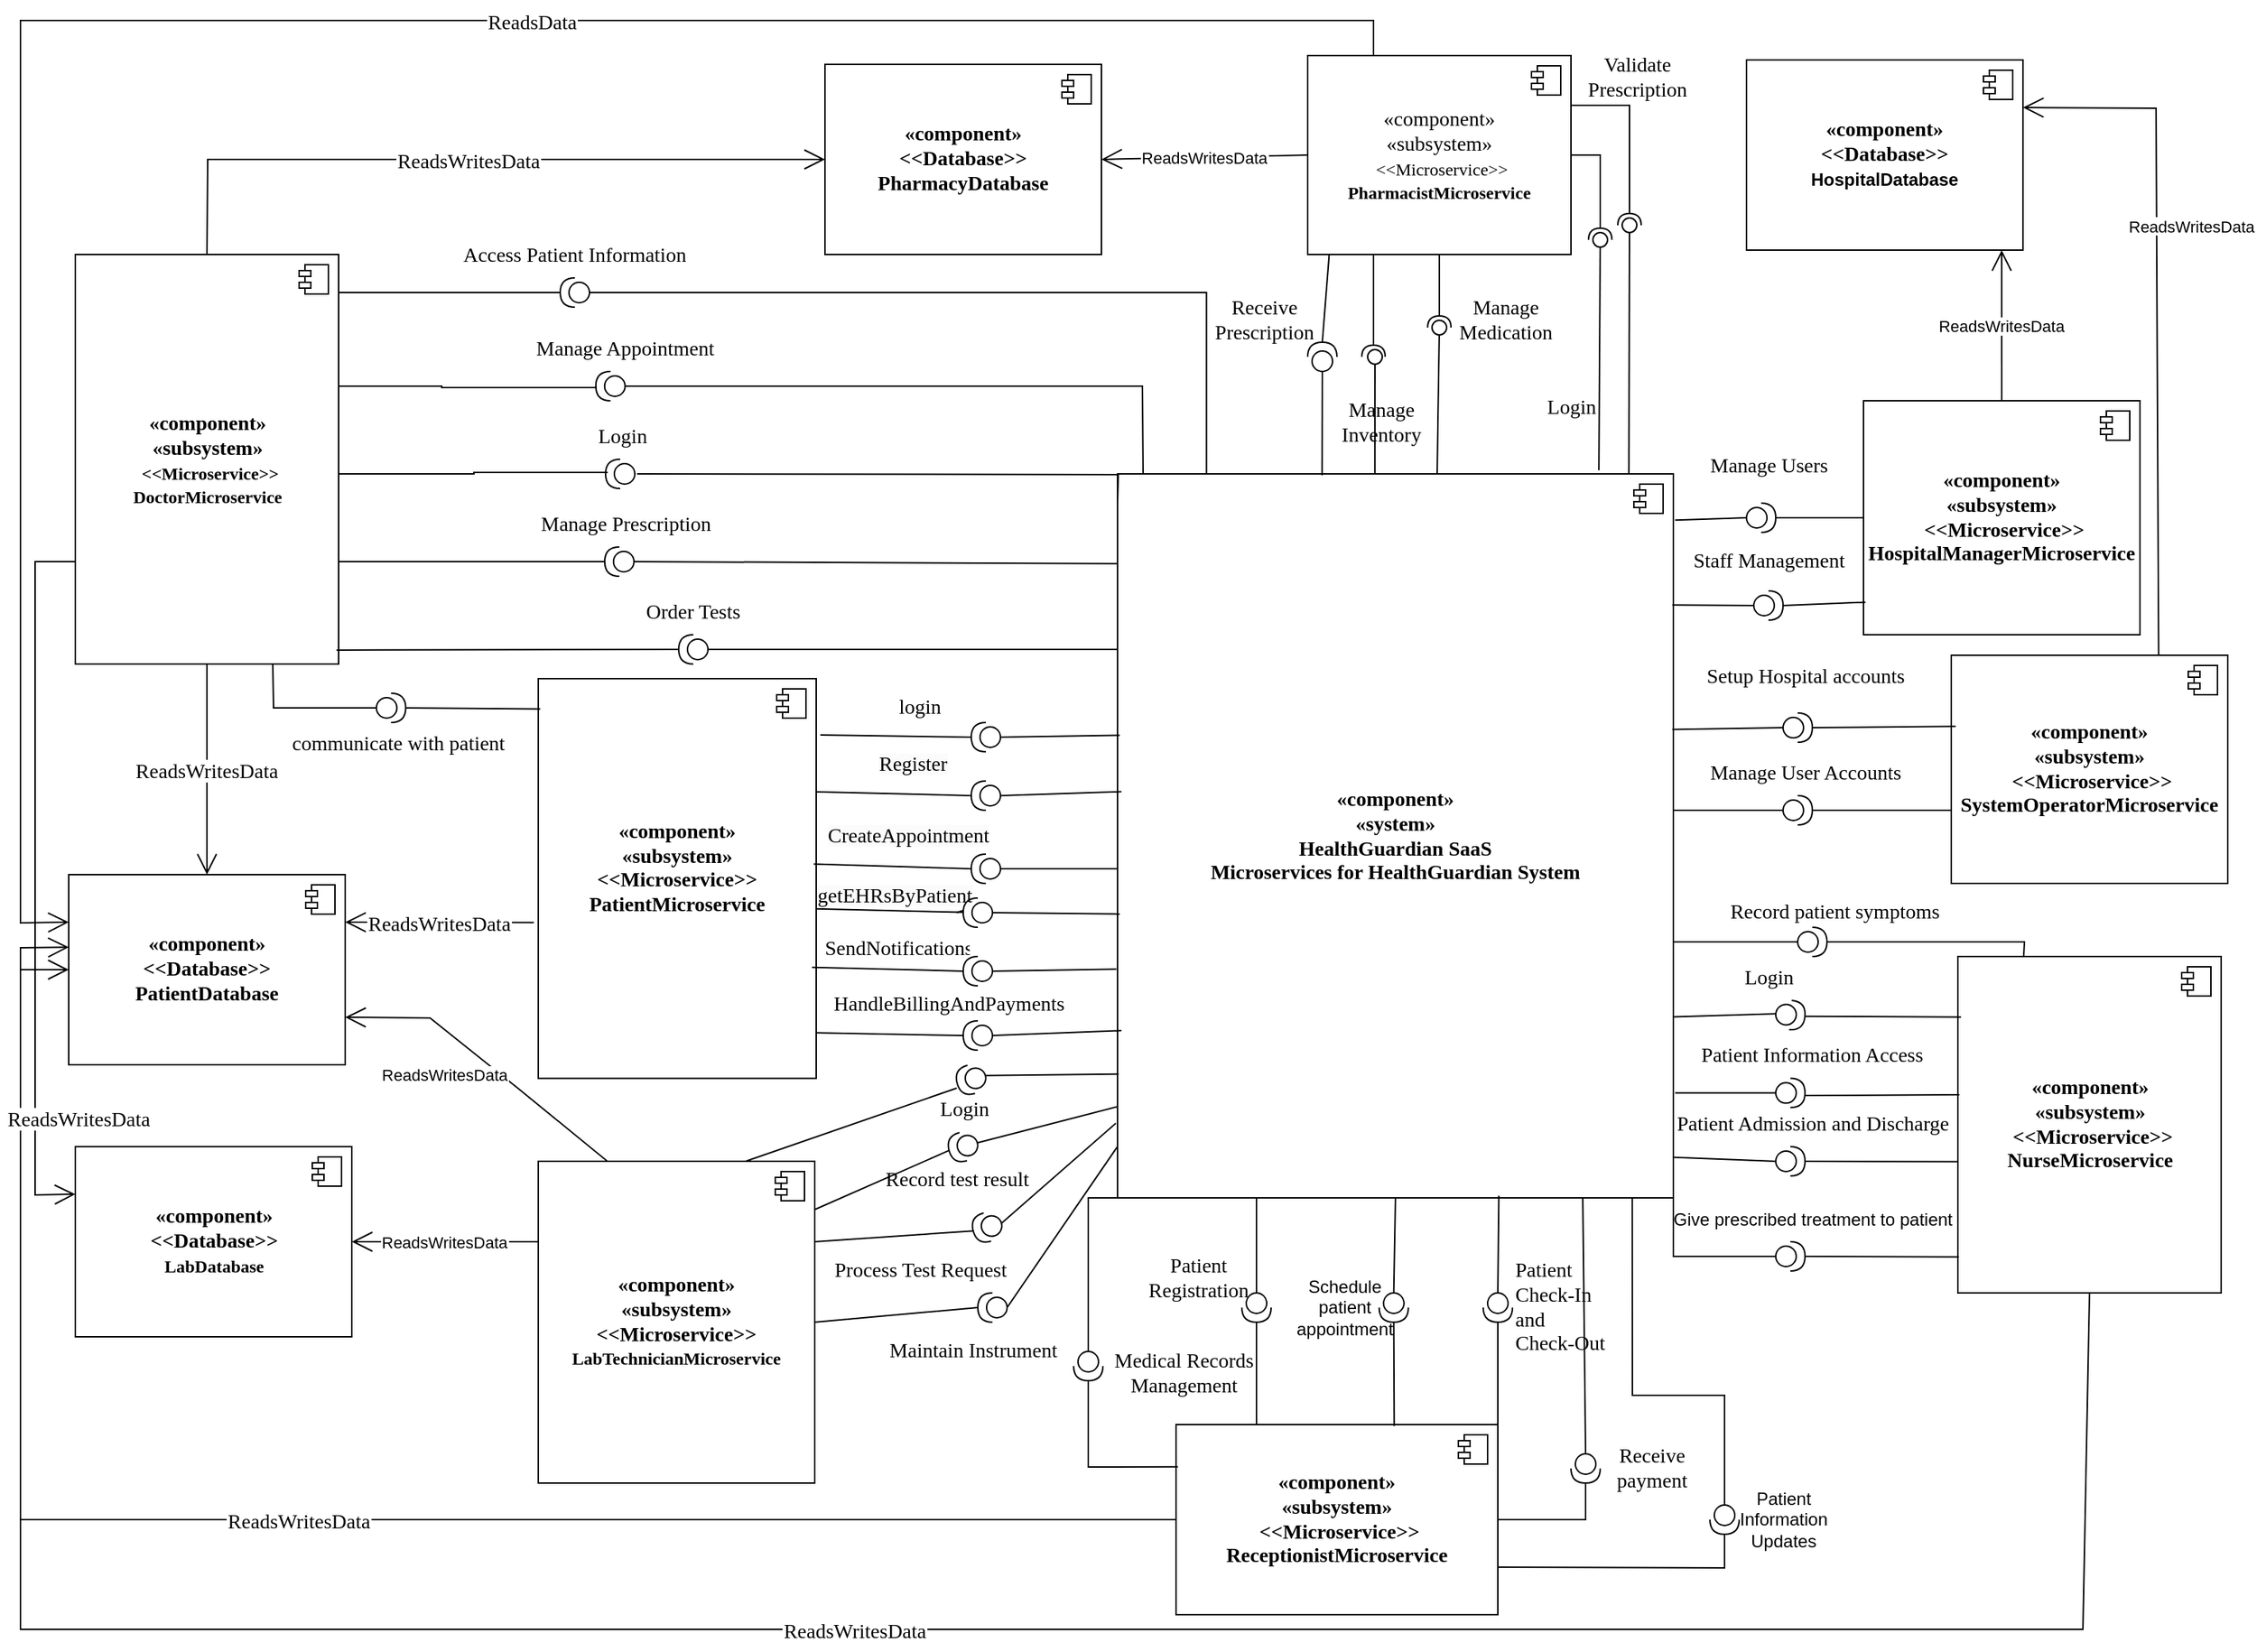 <mxfile version="22.1.11" type="github">
  <diagram name="第 1 页" id="nJB0Ftmji8PTShk6qqmN">
    <mxGraphModel dx="2490" dy="1423" grid="1" gridSize="10" guides="1" tooltips="1" connect="1" arrows="1" fold="1" page="1" pageScale="1" pageWidth="1169" pageHeight="827" math="0" shadow="0">
      <root>
        <mxCell id="0" />
        <mxCell id="1" parent="0" />
        <mxCell id="KZImp9oBtrLe3X1tKDhs-1" value="Manage Appointment" style="text;html=1;align=center;verticalAlign=middle;resizable=0;points=[];autosize=1;strokeColor=none;fillColor=none;fontFamily=Times New Roman;fontSize=14;" vertex="1" parent="1">
          <mxGeometry x="768.34" y="340" width="150" height="30" as="geometry" />
        </mxCell>
        <mxCell id="KZImp9oBtrLe3X1tKDhs-2" value="Manage Prescription" style="text;whiteSpace=wrap;html=1;align=center;fontFamily=Times New Roman;fontSize=14;" vertex="1" parent="1">
          <mxGeometry x="769.42" y="460" width="150" height="40" as="geometry" />
        </mxCell>
        <mxCell id="KZImp9oBtrLe3X1tKDhs-3" value="Order Tests" style="text;whiteSpace=wrap;html=1;align=center;fontSize=14;fontFamily=Times New Roman;" vertex="1" parent="1">
          <mxGeometry x="815" y="520" width="150" height="40" as="geometry" />
        </mxCell>
        <mxCell id="KZImp9oBtrLe3X1tKDhs-4" value="Access Patient Information" style="text;whiteSpace=wrap;html=1;align=center;fontFamily=Times New Roman;fontSize=14;" vertex="1" parent="1">
          <mxGeometry x="719" y="276" width="180" height="30" as="geometry" />
        </mxCell>
        <mxCell id="KZImp9oBtrLe3X1tKDhs-5" value="" style="edgeStyle=orthogonalEdgeStyle;rounded=0;orthogonalLoop=1;jettySize=auto;html=1;entryX=1;entryY=0.5;entryDx=0;entryDy=0;entryPerimeter=0;endArrow=none;endFill=0;exitX=0.998;exitY=0.177;exitDx=0;exitDy=0;exitPerimeter=0;" edge="1" parent="1" source="KZImp9oBtrLe3X1tKDhs-74" target="KZImp9oBtrLe3X1tKDhs-6">
          <mxGeometry relative="1" as="geometry">
            <mxPoint x="700" y="380" as="sourcePoint" />
            <mxPoint x="977.47" y="375.985" as="targetPoint" />
            <Array as="points">
              <mxPoint x="647" y="380" />
              <mxPoint x="718" y="380" />
              <mxPoint x="823" y="381" />
            </Array>
          </mxGeometry>
        </mxCell>
        <mxCell id="KZImp9oBtrLe3X1tKDhs-6" value="" style="shape=providedRequiredInterface;html=1;verticalLabelPosition=bottom;sketch=0;rotation=-180;" vertex="1" parent="1">
          <mxGeometry x="823.34" y="370" width="20" height="20" as="geometry" />
        </mxCell>
        <mxCell id="KZImp9oBtrLe3X1tKDhs-7" value="" style="shape=providedRequiredInterface;html=1;verticalLabelPosition=bottom;sketch=0;rotation=-180;" vertex="1" parent="1">
          <mxGeometry x="829.42" y="490" width="20" height="20" as="geometry" />
        </mxCell>
        <mxCell id="KZImp9oBtrLe3X1tKDhs-8" value="" style="shape=providedRequiredInterface;html=1;verticalLabelPosition=bottom;sketch=0;rotation=-180;" vertex="1" parent="1">
          <mxGeometry x="880" y="550" width="20" height="20" as="geometry" />
        </mxCell>
        <mxCell id="KZImp9oBtrLe3X1tKDhs-9" style="edgeStyle=orthogonalEdgeStyle;rounded=0;orthogonalLoop=1;jettySize=auto;html=1;exitX=0;exitY=0.5;exitDx=0;exitDy=0;exitPerimeter=0;entryX=0.16;entryY=0.004;entryDx=0;entryDy=0;endArrow=none;endFill=0;entryPerimeter=0;" edge="1" parent="1" source="KZImp9oBtrLe3X1tKDhs-10" target="KZImp9oBtrLe3X1tKDhs-29">
          <mxGeometry relative="1" as="geometry">
            <mxPoint x="944" y="315.25" as="targetPoint" />
          </mxGeometry>
        </mxCell>
        <mxCell id="KZImp9oBtrLe3X1tKDhs-10" value="" style="shape=providedRequiredInterface;html=1;verticalLabelPosition=bottom;sketch=0;direction=west;" vertex="1" parent="1">
          <mxGeometry x="799" y="306" width="20" height="20" as="geometry" />
        </mxCell>
        <mxCell id="KZImp9oBtrLe3X1tKDhs-11" style="rounded=0;orthogonalLoop=1;jettySize=auto;html=1;exitX=0;exitY=0.5;exitDx=0;exitDy=0;exitPerimeter=0;entryX=0.046;entryY=0;entryDx=0;entryDy=0;endArrow=none;endFill=0;entryPerimeter=0;" edge="1" parent="1" source="KZImp9oBtrLe3X1tKDhs-6" target="KZImp9oBtrLe3X1tKDhs-29">
          <mxGeometry relative="1" as="geometry">
            <mxPoint x="979.5" y="380.6" as="targetPoint" />
            <Array as="points">
              <mxPoint x="1197" y="380" />
            </Array>
          </mxGeometry>
        </mxCell>
        <mxCell id="KZImp9oBtrLe3X1tKDhs-12" value="" style="shape=providedRequiredInterface;html=1;verticalLabelPosition=bottom;sketch=0;" vertex="1" parent="1">
          <mxGeometry x="673.34" y="590" width="20" height="20" as="geometry" />
        </mxCell>
        <mxCell id="KZImp9oBtrLe3X1tKDhs-13" value="communicate with patient" style="text;html=1;align=center;verticalAlign=middle;resizable=0;points=[];autosize=1;strokeColor=none;fillColor=none;fontFamily=Times New Roman;fontSize=14;" vertex="1" parent="1">
          <mxGeometry x="603.34" y="610" width="170" height="30" as="geometry" />
        </mxCell>
        <mxCell id="KZImp9oBtrLe3X1tKDhs-14" value="" style="ellipse;whiteSpace=wrap;html=1;align=center;aspect=fixed;fillColor=none;strokeColor=none;resizable=0;perimeter=centerPerimeter;rotatable=0;allowArrows=0;points=[];outlineConnect=1;" vertex="1" parent="1">
          <mxGeometry x="1590.5" y="249" width="10" height="10" as="geometry" />
        </mxCell>
        <mxCell id="KZImp9oBtrLe3X1tKDhs-15" value="Receive&lt;br style=&quot;font-size: 14px;&quot;&gt;Prescription" style="text;html=1;align=center;verticalAlign=middle;resizable=0;points=[];autosize=1;strokeColor=none;fillColor=none;fontFamily=Times New Roman;fontSize=14;" vertex="1" parent="1">
          <mxGeometry x="1235" y="310" width="90" height="50" as="geometry" />
        </mxCell>
        <mxCell id="KZImp9oBtrLe3X1tKDhs-16" value="" style="rounded=0;orthogonalLoop=1;jettySize=auto;html=1;endArrow=halfCircle;endFill=0;sketch=0;sourcePerimeterSpacing=0;targetPerimeterSpacing=0;endSize=6;exitX=0.25;exitY=1;exitDx=0;exitDy=0;" edge="1" parent="1" source="KZImp9oBtrLe3X1tKDhs-68">
          <mxGeometry relative="1" as="geometry">
            <mxPoint x="1641.5" y="340" as="sourcePoint" />
            <mxPoint x="1355" y="360" as="targetPoint" />
          </mxGeometry>
        </mxCell>
        <mxCell id="KZImp9oBtrLe3X1tKDhs-17" value="" style="rounded=0;orthogonalLoop=1;jettySize=auto;html=1;endArrow=oval;endFill=0;endSize=10;strokeWidth=1;sketch=0;exitX=0.463;exitY=0.004;exitDx=0;exitDy=0;exitPerimeter=0;" edge="1" parent="1" source="KZImp9oBtrLe3X1tKDhs-29">
          <mxGeometry relative="1" as="geometry">
            <mxPoint x="1641" y="174" as="sourcePoint" />
            <mxPoint x="1356" y="360" as="targetPoint" />
          </mxGeometry>
        </mxCell>
        <mxCell id="KZImp9oBtrLe3X1tKDhs-18" value="Manage &lt;br style=&quot;font-size: 14px;&quot;&gt;Medication" style="text;html=1;align=center;verticalAlign=middle;resizable=0;points=[];autosize=1;strokeColor=none;fillColor=none;fontFamily=Times New Roman;fontSize=14;" vertex="1" parent="1">
          <mxGeometry x="1400" y="310" width="90" height="50" as="geometry" />
        </mxCell>
        <mxCell id="KZImp9oBtrLe3X1tKDhs-19" value="" style="rounded=0;orthogonalLoop=1;jettySize=auto;html=1;endArrow=halfCircle;endFill=0;sketch=0;sourcePerimeterSpacing=0;targetPerimeterSpacing=0;endSize=6;exitX=0.5;exitY=1;exitDx=0;exitDy=0;" edge="1" parent="1" source="KZImp9oBtrLe3X1tKDhs-68">
          <mxGeometry relative="1" as="geometry">
            <mxPoint x="1261" y="-169" as="sourcePoint" />
            <mxPoint x="1400" y="340" as="targetPoint" />
          </mxGeometry>
        </mxCell>
        <mxCell id="KZImp9oBtrLe3X1tKDhs-20" value="" style="rounded=0;orthogonalLoop=1;jettySize=auto;html=1;endArrow=oval;endFill=0;endSize=10;strokeWidth=1;sketch=0;exitX=0.575;exitY=0.003;exitDx=0;exitDy=0;exitPerimeter=0;" edge="1" parent="1" source="KZImp9oBtrLe3X1tKDhs-29">
          <mxGeometry relative="1" as="geometry">
            <mxPoint x="1260" y="-335" as="sourcePoint" />
            <mxPoint x="1400" y="340" as="targetPoint" />
          </mxGeometry>
        </mxCell>
        <mxCell id="KZImp9oBtrLe3X1tKDhs-21" value="Manage &lt;br style=&quot;font-size: 14px;&quot;&gt;Inventory" style="text;html=1;align=center;verticalAlign=middle;resizable=0;points=[];autosize=1;strokeColor=none;fillColor=none;fontFamily=Times New Roman;fontSize=14;" vertex="1" parent="1">
          <mxGeometry x="1320" y="380" width="80" height="50" as="geometry" />
        </mxCell>
        <mxCell id="KZImp9oBtrLe3X1tKDhs-22" value="" style="rounded=0;orthogonalLoop=1;jettySize=auto;html=1;endArrow=halfCircle;endFill=0;endSize=6;strokeWidth=1;sketch=0;exitX=1;exitY=0.5;exitDx=0;exitDy=0;" edge="1" parent="1" source="KZImp9oBtrLe3X1tKDhs-68">
          <mxGeometry relative="1" as="geometry">
            <mxPoint x="1334" y="-170" as="sourcePoint" />
            <mxPoint x="1510" y="280" as="targetPoint" />
            <Array as="points">
              <mxPoint x="1510" y="222" />
            </Array>
          </mxGeometry>
        </mxCell>
        <mxCell id="KZImp9oBtrLe3X1tKDhs-23" value="" style="rounded=0;orthogonalLoop=1;jettySize=auto;html=1;endArrow=oval;endFill=0;sketch=0;sourcePerimeterSpacing=0;targetPerimeterSpacing=0;endSize=10;exitX=0.866;exitY=-0.005;exitDx=0;exitDy=0;exitPerimeter=0;" edge="1" parent="1" source="KZImp9oBtrLe3X1tKDhs-29">
          <mxGeometry relative="1" as="geometry">
            <mxPoint x="1335" y="-333" as="sourcePoint" />
            <mxPoint x="1510" y="280" as="targetPoint" />
          </mxGeometry>
        </mxCell>
        <mxCell id="KZImp9oBtrLe3X1tKDhs-24" value="Login" style="text;html=1;align=center;verticalAlign=middle;resizable=0;points=[];autosize=1;strokeColor=none;fillColor=none;fontFamily=Times New Roman;fontSize=14;" vertex="1" parent="1">
          <mxGeometry x="1460" y="380" width="60" height="30" as="geometry" />
        </mxCell>
        <mxCell id="KZImp9oBtrLe3X1tKDhs-25" value="" style="endArrow=none;html=1;rounded=0;entryX=1;entryY=0.5;entryDx=0;entryDy=0;entryPerimeter=0;" edge="1" parent="1" target="KZImp9oBtrLe3X1tKDhs-7">
          <mxGeometry width="50" height="50" relative="1" as="geometry">
            <mxPoint x="640" y="500" as="sourcePoint" />
            <mxPoint x="1044.42" y="400" as="targetPoint" />
          </mxGeometry>
        </mxCell>
        <mxCell id="KZImp9oBtrLe3X1tKDhs-26" value="" style="endArrow=none;html=1;rounded=0;entryX=0;entryY=0.5;entryDx=0;entryDy=0;entryPerimeter=0;exitX=-0.001;exitY=0.124;exitDx=0;exitDy=0;exitPerimeter=0;" edge="1" parent="1" source="KZImp9oBtrLe3X1tKDhs-29" target="KZImp9oBtrLe3X1tKDhs-7">
          <mxGeometry width="50" height="50" relative="1" as="geometry">
            <mxPoint x="985" y="503.85" as="sourcePoint" />
            <mxPoint x="1044.42" y="400" as="targetPoint" />
          </mxGeometry>
        </mxCell>
        <mxCell id="KZImp9oBtrLe3X1tKDhs-27" value="" style="shape=providedRequiredInterface;html=1;verticalLabelPosition=bottom;sketch=0;direction=west;rotation=90;" vertex="1" parent="1">
          <mxGeometry x="1310" y="350" width="20" height="20" as="geometry" />
        </mxCell>
        <mxCell id="KZImp9oBtrLe3X1tKDhs-28" value="" style="endArrow=none;html=1;rounded=0;entryX=1;entryY=0.5;entryDx=0;entryDy=0;entryPerimeter=0;exitX=0.082;exitY=0.996;exitDx=0;exitDy=0;exitPerimeter=0;" edge="1" parent="1" source="KZImp9oBtrLe3X1tKDhs-68" target="KZImp9oBtrLe3X1tKDhs-27">
          <mxGeometry width="50" height="50" relative="1" as="geometry">
            <mxPoint x="1000" y="-430" as="sourcePoint" />
            <mxPoint x="1050" y="-480" as="targetPoint" />
          </mxGeometry>
        </mxCell>
        <mxCell id="KZImp9oBtrLe3X1tKDhs-29" value="&lt;font style=&quot;font-size: 14px;&quot; face=&quot;Times New Roman&quot;&gt;&lt;b&gt;«component»&lt;br style=&quot;border-color: var(--border-color);&quot;&gt;&lt;span style=&quot;&quot;&gt;«system»&lt;/span&gt;&lt;br style=&quot;border-color: var(--border-color);&quot;&gt;HealthGuardian SaaS&lt;br&gt;&lt;span style=&quot;text-align: left;&quot;&gt;Microservices for HealthGuardian System&lt;/span&gt;&lt;/b&gt;&lt;/font&gt;&lt;span style=&quot;&quot;&gt;&lt;br&gt;&lt;/span&gt;" style="html=1;dropTarget=0;whiteSpace=wrap;" vertex="1" parent="1">
          <mxGeometry x="1180" y="440" width="380" height="495" as="geometry" />
        </mxCell>
        <mxCell id="KZImp9oBtrLe3X1tKDhs-30" value="" style="shape=module;jettyWidth=8;jettyHeight=4;" vertex="1" parent="KZImp9oBtrLe3X1tKDhs-29">
          <mxGeometry x="1" width="20" height="20" relative="1" as="geometry">
            <mxPoint x="-27" y="7" as="offset" />
          </mxGeometry>
        </mxCell>
        <mxCell id="KZImp9oBtrLe3X1tKDhs-31" value="ReadsWritesData" style="startArrow=none;endArrow=open;endSize=12;exitX=0.5;exitY=1;entryX=0.5;entryY=0;rounded=0;exitDx=0;exitDy=0;entryDx=0;entryDy=0;fontFamily=Times New Roman;fontSize=14;" edge="1" parent="1" source="KZImp9oBtrLe3X1tKDhs-74" target="KZImp9oBtrLe3X1tKDhs-79">
          <mxGeometry relative="1" as="geometry">
            <mxPoint x="553.876" y="625.356" as="sourcePoint" />
            <mxPoint x="553" y="730" as="targetPoint" />
          </mxGeometry>
        </mxCell>
        <mxCell id="KZImp9oBtrLe3X1tKDhs-32" value="ReadsWritesData" style="startArrow=none;endArrow=open;endSize=12;entryX=1;entryY=0.25;rounded=0;entryDx=0;entryDy=0;exitX=-0.016;exitY=0.61;exitDx=0;exitDy=0;exitPerimeter=0;fontFamily=Times New Roman;fontSize=14;" edge="1" parent="1" source="KZImp9oBtrLe3X1tKDhs-39" target="KZImp9oBtrLe3X1tKDhs-79">
          <mxGeometry relative="1" as="geometry">
            <mxPoint x="780" y="753" as="sourcePoint" />
            <mxPoint x="646" y="753.355" as="targetPoint" />
          </mxGeometry>
        </mxCell>
        <mxCell id="KZImp9oBtrLe3X1tKDhs-33" value="ReadsWritesData" style="startArrow=none;endArrow=open;endSize=12;rounded=0;exitX=0.5;exitY=1;exitDx=0;exitDy=0;fontSize=14;fontFamily=Times New Roman;entryX=0;entryY=0.382;entryDx=0;entryDy=0;entryPerimeter=0;" edge="1" parent="1" source="KZImp9oBtrLe3X1tKDhs-76" target="KZImp9oBtrLe3X1tKDhs-79">
          <mxGeometry relative="1" as="geometry">
            <mxPoint x="553" y="1090" as="sourcePoint" />
            <mxPoint x="593.333" y="1340" as="targetPoint" />
            <Array as="points">
              <mxPoint x="1840" y="1230" />
              <mxPoint x="430" y="1230" />
              <mxPoint x="430" y="764" />
            </Array>
          </mxGeometry>
        </mxCell>
        <mxCell id="KZImp9oBtrLe3X1tKDhs-34" value="ReadsWritesData" style="startArrow=none;endArrow=open;endSize=12;rounded=0;exitX=0;exitY=0.5;exitDx=0;exitDy=0;fontFamily=Times New Roman;fontSize=14;entryX=0;entryY=0.5;entryDx=0;entryDy=0;" edge="1" parent="1" source="KZImp9oBtrLe3X1tKDhs-77" target="KZImp9oBtrLe3X1tKDhs-79">
          <mxGeometry relative="1" as="geometry">
            <mxPoint x="806.342" y="881.221" as="sourcePoint" />
            <mxPoint x="1080" y="1280" as="targetPoint" />
            <Array as="points">
              <mxPoint x="430" y="1155" />
              <mxPoint x="430" y="779" />
            </Array>
          </mxGeometry>
        </mxCell>
        <mxCell id="KZImp9oBtrLe3X1tKDhs-35" value="ReadsWritesData" style="startArrow=none;endArrow=open;endSize=12;rounded=0;exitX=0.5;exitY=0;exitDx=0;exitDy=0;entryX=0.923;entryY=1;entryDx=0;entryDy=0;entryPerimeter=0;" edge="1" parent="1" source="KZImp9oBtrLe3X1tKDhs-81" target="KZImp9oBtrLe3X1tKDhs-83">
          <mxGeometry relative="1" as="geometry">
            <mxPoint x="1486.267" y="1122.002" as="sourcePoint" />
            <mxPoint x="1830" y="410" as="targetPoint" />
          </mxGeometry>
        </mxCell>
        <mxCell id="KZImp9oBtrLe3X1tKDhs-36" value="ReadsWritesData" style="startArrow=none;endArrow=open;endSize=12;rounded=0;exitX=0.75;exitY=0;exitDx=0;exitDy=0;entryX=1;entryY=0.25;entryDx=0;entryDy=0;" edge="1" parent="1" source="KZImp9oBtrLe3X1tKDhs-70" target="KZImp9oBtrLe3X1tKDhs-83">
          <mxGeometry x="0.263" y="-24" relative="1" as="geometry">
            <mxPoint x="1695.684" y="363.592" as="sourcePoint" />
            <mxPoint x="1899" y="1120" as="targetPoint" />
            <Array as="points">
              <mxPoint x="1890" y="190" />
            </Array>
            <mxPoint as="offset" />
          </mxGeometry>
        </mxCell>
        <mxCell id="KZImp9oBtrLe3X1tKDhs-37" value="ReadsWritesData" style="startArrow=none;endArrow=open;endSize=12;rounded=0;exitX=0;exitY=0.5;exitDx=0;exitDy=0;entryX=1;entryY=0.5;entryDx=0;entryDy=0;" edge="1" parent="1" source="KZImp9oBtrLe3X1tKDhs-68" target="KZImp9oBtrLe3X1tKDhs-66">
          <mxGeometry relative="1" as="geometry">
            <mxPoint x="1301.148" y="357.283" as="sourcePoint" />
            <mxPoint x="1301.264" y="248.768" as="targetPoint" />
          </mxGeometry>
        </mxCell>
        <mxCell id="KZImp9oBtrLe3X1tKDhs-38" value="ReadsWritesData" style="startArrow=none;endArrow=open;endSize=12;rounded=0;exitX=0;exitY=0.25;exitDx=0;exitDy=0;" edge="1" parent="1" source="KZImp9oBtrLe3X1tKDhs-72" target="KZImp9oBtrLe3X1tKDhs-64">
          <mxGeometry relative="1" as="geometry">
            <mxPoint x="2064.5" y="413.56" as="sourcePoint" />
            <mxPoint x="2064.5" y="323.56" as="targetPoint" />
          </mxGeometry>
        </mxCell>
        <mxCell id="KZImp9oBtrLe3X1tKDhs-39" value="&lt;font style=&quot;font-size: 14px;&quot; face=&quot;Times New Roman&quot;&gt;&lt;b&gt;«component»&lt;br style=&quot;border-color: var(--border-color);&quot;&gt;&lt;span style=&quot;&quot;&gt;«subsystem»&lt;/span&gt;&lt;br style=&quot;border-color: var(--border-color);&quot;&gt;&amp;lt;&amp;lt;Microservice&amp;gt;&amp;gt;&lt;br style=&quot;border-color: var(--border-color); padding: 0px; margin: 0px;&quot;&gt;PatientMicroservice&lt;br&gt;&lt;/b&gt;&lt;/font&gt;&lt;span style=&quot;&quot;&gt;&lt;br&gt;&lt;/span&gt;" style="html=1;dropTarget=0;whiteSpace=wrap;" vertex="1" parent="1">
          <mxGeometry x="784" y="580" width="190" height="273.29" as="geometry" />
        </mxCell>
        <mxCell id="KZImp9oBtrLe3X1tKDhs-40" value="" style="shape=module;jettyWidth=8;jettyHeight=4;" vertex="1" parent="KZImp9oBtrLe3X1tKDhs-39">
          <mxGeometry x="1" width="20" height="20" relative="1" as="geometry">
            <mxPoint x="-27" y="7" as="offset" />
          </mxGeometry>
        </mxCell>
        <mxCell id="KZImp9oBtrLe3X1tKDhs-41" value="" style="endArrow=none;html=1;rounded=0;entryX=0.004;entryY=0.361;entryDx=0;entryDy=0;entryPerimeter=0;exitX=0;exitY=0.5;exitDx=0;exitDy=0;exitPerimeter=0;" edge="1" parent="1" source="KZImp9oBtrLe3X1tKDhs-42" target="KZImp9oBtrLe3X1tKDhs-29">
          <mxGeometry width="50" height="50" relative="1" as="geometry">
            <mxPoint x="1120" y="610" as="sourcePoint" />
            <mxPoint x="1130" y="610" as="targetPoint" />
          </mxGeometry>
        </mxCell>
        <mxCell id="KZImp9oBtrLe3X1tKDhs-42" value="" style="shape=providedRequiredInterface;html=1;verticalLabelPosition=bottom;sketch=0;direction=west;" vertex="1" parent="1">
          <mxGeometry x="1080" y="610" width="20" height="20" as="geometry" />
        </mxCell>
        <mxCell id="KZImp9oBtrLe3X1tKDhs-43" value="" style="endArrow=none;html=1;rounded=0;exitX=1.015;exitY=0.141;exitDx=0;exitDy=0;exitPerimeter=0;entryX=1;entryY=0.5;entryDx=0;entryDy=0;entryPerimeter=0;" edge="1" parent="1" source="KZImp9oBtrLe3X1tKDhs-39" target="KZImp9oBtrLe3X1tKDhs-42">
          <mxGeometry width="50" height="50" relative="1" as="geometry">
            <mxPoint x="1010" y="740" as="sourcePoint" />
            <mxPoint x="1060" y="690" as="targetPoint" />
          </mxGeometry>
        </mxCell>
        <mxCell id="KZImp9oBtrLe3X1tKDhs-44" value="login" style="text;html=1;strokeColor=none;fillColor=none;align=center;verticalAlign=middle;whiteSpace=wrap;rounded=0;fontSize=14;fontFamily=Times New Roman;" vertex="1" parent="1">
          <mxGeometry x="1014.5" y="590" width="60" height="20" as="geometry" />
        </mxCell>
        <mxCell id="KZImp9oBtrLe3X1tKDhs-45" value="" style="endArrow=none;html=1;rounded=0;exitX=0.997;exitY=0.283;exitDx=0;exitDy=0;entryX=1;entryY=0.5;entryDx=0;entryDy=0;entryPerimeter=0;exitPerimeter=0;" edge="1" parent="1" source="KZImp9oBtrLe3X1tKDhs-39" target="KZImp9oBtrLe3X1tKDhs-46">
          <mxGeometry width="50" height="50" relative="1" as="geometry">
            <mxPoint x="1000" y="710" as="sourcePoint" />
            <mxPoint x="1050" y="660" as="targetPoint" />
          </mxGeometry>
        </mxCell>
        <mxCell id="KZImp9oBtrLe3X1tKDhs-46" value="" style="shape=providedRequiredInterface;html=1;verticalLabelPosition=bottom;sketch=0;rotation=-180;" vertex="1" parent="1">
          <mxGeometry x="1080" y="650" width="20" height="20" as="geometry" />
        </mxCell>
        <mxCell id="KZImp9oBtrLe3X1tKDhs-47" value="" style="endArrow=none;html=1;rounded=0;entryX=0.007;entryY=0.439;entryDx=0;entryDy=0;entryPerimeter=0;" edge="1" parent="1" target="KZImp9oBtrLe3X1tKDhs-29">
          <mxGeometry width="50" height="50" relative="1" as="geometry">
            <mxPoint x="1100" y="660" as="sourcePoint" />
            <mxPoint x="1150" y="710" as="targetPoint" />
          </mxGeometry>
        </mxCell>
        <mxCell id="KZImp9oBtrLe3X1tKDhs-48" value="&lt;span style=&quot;color: rgb(0, 0, 0); font-size: 14px; font-style: normal; font-variant-ligatures: normal; font-variant-caps: normal; font-weight: 400; letter-spacing: normal; orphans: 2; text-align: left; text-indent: 0px; text-transform: none; widows: 2; word-spacing: 0px; -webkit-text-stroke-width: 0px; background-color: rgb(251, 251, 251); text-decoration-thickness: initial; text-decoration-style: initial; text-decoration-color: initial; float: none; display: inline !important;&quot;&gt;Register&lt;/span&gt;" style="text;whiteSpace=wrap;html=1;fontFamily=Times New Roman;fontSize=14;" vertex="1" parent="1">
          <mxGeometry x="1014.5" y="623.56" width="50" height="30" as="geometry" />
        </mxCell>
        <mxCell id="KZImp9oBtrLe3X1tKDhs-49" value="" style="endArrow=none;html=1;rounded=0;exitX=0.991;exitY=0.464;exitDx=0;exitDy=0;exitPerimeter=0;entryX=1;entryY=0.5;entryDx=0;entryDy=0;entryPerimeter=0;" edge="1" parent="1" source="KZImp9oBtrLe3X1tKDhs-39" target="KZImp9oBtrLe3X1tKDhs-179">
          <mxGeometry width="50" height="50" relative="1" as="geometry">
            <mxPoint x="1020" y="760" as="sourcePoint" />
            <mxPoint x="1060" y="690" as="targetPoint" />
          </mxGeometry>
        </mxCell>
        <mxCell id="KZImp9oBtrLe3X1tKDhs-50" value="" style="endArrow=none;html=1;rounded=0;" edge="1" parent="1">
          <mxGeometry width="50" height="50" relative="1" as="geometry">
            <mxPoint x="1100" y="710" as="sourcePoint" />
            <mxPoint x="1180" y="710" as="targetPoint" />
          </mxGeometry>
        </mxCell>
        <mxCell id="KZImp9oBtrLe3X1tKDhs-51" value="&lt;span style=&quot;color: rgb(0, 0, 0); font-size: 14px; font-style: normal; font-variant-ligatures: normal; font-variant-caps: normal; font-weight: 400; letter-spacing: normal; orphans: 2; text-align: left; text-indent: 0px; text-transform: none; widows: 2; word-spacing: 0px; -webkit-text-stroke-width: 0px; background-color: rgb(251, 251, 251); text-decoration-thickness: initial; text-decoration-style: initial; text-decoration-color: initial; float: none; display: inline !important;&quot;&gt;CreateAppointment&lt;/span&gt;" style="text;whiteSpace=wrap;html=1;fontFamily=Times New Roman;fontSize=14;" vertex="1" parent="1">
          <mxGeometry x="979.5" y="672.5" width="120" height="30" as="geometry" />
        </mxCell>
        <mxCell id="KZImp9oBtrLe3X1tKDhs-52" value="" style="endArrow=none;html=1;rounded=0;exitX=0.997;exitY=0.576;exitDx=0;exitDy=0;exitPerimeter=0;" edge="1" parent="1" source="KZImp9oBtrLe3X1tKDhs-180">
          <mxGeometry width="50" height="50" relative="1" as="geometry">
            <mxPoint x="1020" y="800" as="sourcePoint" />
            <mxPoint x="1070" y="740" as="targetPoint" />
          </mxGeometry>
        </mxCell>
        <mxCell id="KZImp9oBtrLe3X1tKDhs-53" value="" style="endArrow=none;html=1;rounded=0;exitX=0.997;exitY=0.576;exitDx=0;exitDy=0;exitPerimeter=0;" edge="1" parent="1" source="KZImp9oBtrLe3X1tKDhs-39" target="KZImp9oBtrLe3X1tKDhs-180">
          <mxGeometry width="50" height="50" relative="1" as="geometry">
            <mxPoint x="973" y="737" as="sourcePoint" />
            <mxPoint x="1070" y="740" as="targetPoint" />
          </mxGeometry>
        </mxCell>
        <mxCell id="KZImp9oBtrLe3X1tKDhs-54" value="" style="endArrow=none;html=1;rounded=0;entryX=0.004;entryY=0.608;entryDx=0;entryDy=0;entryPerimeter=0;exitX=0;exitY=0.5;exitDx=0;exitDy=0;exitPerimeter=0;" edge="1" parent="1" source="KZImp9oBtrLe3X1tKDhs-180" target="KZImp9oBtrLe3X1tKDhs-29">
          <mxGeometry width="50" height="50" relative="1" as="geometry">
            <mxPoint x="1110" y="720" as="sourcePoint" />
            <mxPoint x="1187" y="723" as="targetPoint" />
          </mxGeometry>
        </mxCell>
        <mxCell id="KZImp9oBtrLe3X1tKDhs-55" value="&lt;span style=&quot;color: rgb(0, 0, 0); font-style: normal; font-variant-ligatures: normal; font-variant-caps: normal; font-weight: 400; letter-spacing: normal; orphans: 2; text-align: left; text-indent: 0px; text-transform: none; widows: 2; word-spacing: 0px; -webkit-text-stroke-width: 0px; background-color: rgb(251, 251, 251); text-decoration-thickness: initial; text-decoration-style: initial; text-decoration-color: initial; float: none; font-size: 14px; display: inline !important;&quot;&gt;&lt;font style=&quot;font-size: 14px;&quot;&gt;getEHRsByPatient&lt;/font&gt;&lt;/span&gt;" style="text;whiteSpace=wrap;html=1;fontFamily=Times New Roman;fontSize=14;" vertex="1" parent="1">
          <mxGeometry x="973" y="714" width="110" height="20" as="geometry" />
        </mxCell>
        <mxCell id="KZImp9oBtrLe3X1tKDhs-56" value="" style="endArrow=none;html=1;rounded=0;exitX=0.985;exitY=0.722;exitDx=0;exitDy=0;exitPerimeter=0;entryX=1;entryY=0.5;entryDx=0;entryDy=0;entryPerimeter=0;" edge="1" parent="1" source="KZImp9oBtrLe3X1tKDhs-39" target="KZImp9oBtrLe3X1tKDhs-57">
          <mxGeometry width="50" height="50" relative="1" as="geometry">
            <mxPoint x="1010" y="830" as="sourcePoint" />
            <mxPoint x="1060" y="780" as="targetPoint" />
          </mxGeometry>
        </mxCell>
        <mxCell id="KZImp9oBtrLe3X1tKDhs-57" value="" style="shape=providedRequiredInterface;html=1;verticalLabelPosition=bottom;sketch=0;direction=west;" vertex="1" parent="1">
          <mxGeometry x="1074.5" y="770" width="20" height="20" as="geometry" />
        </mxCell>
        <mxCell id="KZImp9oBtrLe3X1tKDhs-58" value="" style="endArrow=none;html=1;rounded=0;entryX=-0.002;entryY=0.684;entryDx=0;entryDy=0;entryPerimeter=0;exitX=0;exitY=0.5;exitDx=0;exitDy=0;exitPerimeter=0;" edge="1" parent="1" source="KZImp9oBtrLe3X1tKDhs-57" target="KZImp9oBtrLe3X1tKDhs-29">
          <mxGeometry width="50" height="50" relative="1" as="geometry">
            <mxPoint x="1104" y="750" as="sourcePoint" />
            <mxPoint x="1192" y="751" as="targetPoint" />
          </mxGeometry>
        </mxCell>
        <mxCell id="KZImp9oBtrLe3X1tKDhs-59" value="SendNotifications" style="text;strokeColor=none;fillColor=none;align=left;verticalAlign=top;spacingLeft=4;spacingRight=4;overflow=hidden;rotatable=0;points=[[0,0.5],[1,0.5]];portConstraint=eastwest;fontFamily=Times New Roman;fontSize=14;" vertex="1" parent="1">
          <mxGeometry x="974" y="749" width="110" height="21" as="geometry" />
        </mxCell>
        <mxCell id="KZImp9oBtrLe3X1tKDhs-60" value="" style="endArrow=none;html=1;rounded=0;entryX=0.007;entryY=0.769;entryDx=0;entryDy=0;entryPerimeter=0;exitX=0;exitY=0.5;exitDx=0;exitDy=0;exitPerimeter=0;" edge="1" parent="1" source="KZImp9oBtrLe3X1tKDhs-61" target="KZImp9oBtrLe3X1tKDhs-29">
          <mxGeometry width="50" height="50" relative="1" as="geometry">
            <mxPoint x="1110" y="821" as="sourcePoint" />
            <mxPoint x="1189" y="789" as="targetPoint" />
          </mxGeometry>
        </mxCell>
        <mxCell id="KZImp9oBtrLe3X1tKDhs-61" value="" style="shape=providedRequiredInterface;html=1;verticalLabelPosition=bottom;sketch=0;direction=east;rotation=-180;" vertex="1" parent="1">
          <mxGeometry x="1074.5" y="814" width="20" height="20" as="geometry" />
        </mxCell>
        <mxCell id="KZImp9oBtrLe3X1tKDhs-62" value="" style="endArrow=none;html=1;rounded=0;exitX=0.997;exitY=0.886;exitDx=0;exitDy=0;exitPerimeter=0;entryX=1;entryY=0.5;entryDx=0;entryDy=0;entryPerimeter=0;" edge="1" parent="1" source="KZImp9oBtrLe3X1tKDhs-39" target="KZImp9oBtrLe3X1tKDhs-61">
          <mxGeometry width="50" height="50" relative="1" as="geometry">
            <mxPoint x="1000" y="870" as="sourcePoint" />
            <mxPoint x="1050" y="820" as="targetPoint" />
          </mxGeometry>
        </mxCell>
        <mxCell id="KZImp9oBtrLe3X1tKDhs-63" value="HandleBillingAndPayments" style="text;strokeColor=none;fillColor=none;align=left;verticalAlign=top;spacingLeft=4;spacingRight=4;overflow=hidden;rotatable=0;points=[[0,0.5],[1,0.5]];portConstraint=eastwest;fontFamily=Times New Roman;fontSize=14;" vertex="1" parent="1">
          <mxGeometry x="980" y="787" width="170" height="27" as="geometry" />
        </mxCell>
        <mxCell id="KZImp9oBtrLe3X1tKDhs-64" value="&lt;font style=&quot;font-size: 14px;&quot;&gt;&lt;font face=&quot;Times New Roman&quot;&gt;&lt;b&gt;«component»&lt;br style=&quot;border-color: var(--border-color); font-size: 14px;&quot;&gt;&amp;lt;&amp;lt;Database&amp;gt;&amp;gt;&lt;br style=&quot;border-color: var(--border-color); padding: 0px; margin: 0px; font-size: 12px;&quot;&gt;&lt;span style=&quot;font-size: 12px;&quot;&gt;LabDatabase&lt;/span&gt;&lt;/b&gt;&lt;/font&gt;&lt;br&gt;&lt;/font&gt;" style="html=1;dropTarget=0;whiteSpace=wrap;fontFamily=Times New Roman;fontSize=14;" vertex="1" parent="1">
          <mxGeometry x="467.5" y="900" width="189" height="130" as="geometry" />
        </mxCell>
        <mxCell id="KZImp9oBtrLe3X1tKDhs-65" value="" style="shape=module;jettyWidth=8;jettyHeight=4;" vertex="1" parent="KZImp9oBtrLe3X1tKDhs-64">
          <mxGeometry x="1" width="20" height="20" relative="1" as="geometry">
            <mxPoint x="-27" y="7" as="offset" />
          </mxGeometry>
        </mxCell>
        <mxCell id="KZImp9oBtrLe3X1tKDhs-66" value="&lt;font style=&quot;font-size: 14px;&quot;&gt;&lt;font face=&quot;Times New Roman&quot;&gt;&lt;b&gt;«component»&lt;br style=&quot;border-color: var(--border-color); font-size: 14px;&quot;&gt;&amp;lt;&amp;lt;Database&amp;gt;&amp;gt;&lt;br style=&quot;border-color: var(--border-color); padding: 0px; margin: 0px; font-size: 12px;&quot;&gt;PharmacyDatabase&lt;/b&gt;&lt;/font&gt;&lt;br&gt;&lt;/font&gt;" style="html=1;dropTarget=0;whiteSpace=wrap;fontFamily=Times New Roman;fontSize=14;" vertex="1" parent="1">
          <mxGeometry x="980" y="160" width="189" height="130" as="geometry" />
        </mxCell>
        <mxCell id="KZImp9oBtrLe3X1tKDhs-67" value="" style="shape=module;jettyWidth=8;jettyHeight=4;" vertex="1" parent="KZImp9oBtrLe3X1tKDhs-66">
          <mxGeometry x="1" width="20" height="20" relative="1" as="geometry">
            <mxPoint x="-27" y="7" as="offset" />
          </mxGeometry>
        </mxCell>
        <mxCell id="KZImp9oBtrLe3X1tKDhs-68" value="&lt;font face=&quot;Times New Roman&quot;&gt;&lt;font style=&quot;font-size: 14px;&quot;&gt;«component»&lt;br style=&quot;border-color: var(--border-color);&quot;&gt;«subsystem»&lt;br style=&quot;border-color: var(--border-color);&quot;&gt;&amp;nbsp;&lt;/font&gt;&amp;lt;&amp;lt;Microservice&amp;gt;&amp;gt;&lt;br style=&quot;border-color: var(--border-color); padding: 0px; margin: 0px; font-weight: 700;&quot;&gt;&lt;span style=&quot;font-weight: 700;&quot;&gt;PharmacistMicroservice&lt;/span&gt;&lt;/font&gt;" style="html=1;dropTarget=0;whiteSpace=wrap;" vertex="1" parent="1">
          <mxGeometry x="1310" y="154" width="180" height="136" as="geometry" />
        </mxCell>
        <mxCell id="KZImp9oBtrLe3X1tKDhs-69" value="" style="shape=module;jettyWidth=8;jettyHeight=4;" vertex="1" parent="KZImp9oBtrLe3X1tKDhs-68">
          <mxGeometry x="1" width="20" height="20" relative="1" as="geometry">
            <mxPoint x="-27" y="7" as="offset" />
          </mxGeometry>
        </mxCell>
        <mxCell id="KZImp9oBtrLe3X1tKDhs-70" value="&lt;font style=&quot;font-size: 14px;&quot; face=&quot;Times New Roman&quot;&gt;&lt;b&gt;&lt;font style=&quot;font-size: 14px;&quot;&gt;«component»&lt;br style=&quot;border-color: var(--border-color);&quot;&gt;«subsystem»&lt;br style=&quot;border-color: var(--border-color);&quot;&gt;&lt;span style=&quot;border-color: var(--border-color);&quot;&gt;&amp;nbsp;&lt;/span&gt;&lt;/font&gt;&amp;lt;&amp;lt;Microservice&amp;gt;&amp;gt;&lt;br style=&quot;border-color: var(--border-color); padding: 0px; margin: 0px;&quot;&gt;SystemOperatorMicroservice&lt;/b&gt;&lt;/font&gt;" style="html=1;dropTarget=0;whiteSpace=wrap;fontFamily=Times New Roman;fontSize=14;" vertex="1" parent="1">
          <mxGeometry x="1750" y="564" width="189" height="156" as="geometry" />
        </mxCell>
        <mxCell id="KZImp9oBtrLe3X1tKDhs-71" value="" style="shape=module;jettyWidth=8;jettyHeight=4;" vertex="1" parent="KZImp9oBtrLe3X1tKDhs-70">
          <mxGeometry x="1" width="20" height="20" relative="1" as="geometry">
            <mxPoint x="-27" y="7" as="offset" />
          </mxGeometry>
        </mxCell>
        <mxCell id="KZImp9oBtrLe3X1tKDhs-72" value="&lt;font style=&quot;font-size: 14px;&quot;&gt;&lt;b&gt;«component»&lt;br style=&quot;border-color: var(--border-color); font-size: 14px;&quot;&gt;«subsystem»&lt;br style=&quot;border-color: var(--border-color); font-size: 14px;&quot;&gt;&amp;lt;&amp;lt;Microservice&amp;gt;&amp;gt;&lt;br style=&quot;border-color: var(--border-color); padding: 0px; margin: 0px; font-size: 12px;&quot;&gt;&lt;span style=&quot;font-size: 12px;&quot;&gt;LabTechnicianMicroservice&lt;/span&gt;&lt;/b&gt;&lt;br&gt;&lt;/font&gt;" style="html=1;dropTarget=0;whiteSpace=wrap;fontFamily=Times New Roman;fontSize=14;" vertex="1" parent="1">
          <mxGeometry x="784" y="910" width="189" height="220" as="geometry" />
        </mxCell>
        <mxCell id="KZImp9oBtrLe3X1tKDhs-73" value="" style="shape=module;jettyWidth=8;jettyHeight=4;" vertex="1" parent="KZImp9oBtrLe3X1tKDhs-72">
          <mxGeometry x="1" width="20" height="20" relative="1" as="geometry">
            <mxPoint x="-27" y="7" as="offset" />
          </mxGeometry>
        </mxCell>
        <mxCell id="KZImp9oBtrLe3X1tKDhs-74" value="&lt;b&gt;&lt;font face=&quot;Times New Roman&quot;&gt;&lt;font style=&quot;font-size: 14px;&quot;&gt;«component»&lt;br style=&quot;border-color: var(--border-color);&quot;&gt;«subsystem»&lt;br style=&quot;border-color: var(--border-color);&quot;&gt;&amp;nbsp;&lt;/font&gt;&amp;lt;&amp;lt;Microservice&amp;gt;&amp;gt;&lt;br style=&quot;border-color: var(--border-color); padding: 0px; margin: 0px;&quot;&gt;DoctorMicroservice&lt;/font&gt;&lt;/b&gt;" style="html=1;dropTarget=0;whiteSpace=wrap;" vertex="1" parent="1">
          <mxGeometry x="467.5" y="290" width="180" height="280" as="geometry" />
        </mxCell>
        <mxCell id="KZImp9oBtrLe3X1tKDhs-75" value="" style="shape=module;jettyWidth=8;jettyHeight=4;" vertex="1" parent="KZImp9oBtrLe3X1tKDhs-74">
          <mxGeometry x="1" width="20" height="20" relative="1" as="geometry">
            <mxPoint x="-27" y="7" as="offset" />
          </mxGeometry>
        </mxCell>
        <mxCell id="KZImp9oBtrLe3X1tKDhs-76" value="&lt;span style=&quot;font-size: 14px;&quot;&gt;&lt;font style=&quot;font-size: 14px;&quot;&gt;&lt;font style=&quot;font-size: 14px;&quot;&gt;«component»&lt;br style=&quot;border-color: var(--border-color); font-size: 14px;&quot;&gt;«subsystem»&lt;br style=&quot;border-color: var(--border-color); font-size: 14px;&quot;&gt;&amp;nbsp;&lt;/font&gt;&amp;lt;&amp;lt;Microservice&amp;gt;&amp;gt;&lt;br style=&quot;border-color: var(--border-color); padding: 0px; margin: 0px; font-size: 14px;&quot;&gt;&lt;/font&gt;&lt;/span&gt;NurseMicroservice&lt;span style=&quot;font-size: 14px;&quot;&gt;&lt;font style=&quot;font-size: 14px;&quot;&gt;&lt;br style=&quot;font-size: 14px;&quot;&gt;&lt;/font&gt;&lt;/span&gt;" style="html=1;dropTarget=0;whiteSpace=wrap;fontFamily=Times New Roman;fontSize=14;fontStyle=1;container=0;" vertex="1" parent="1">
          <mxGeometry x="1754.5" y="770" width="180" height="230" as="geometry">
            <mxRectangle x="1394.5" y="1710" width="150" height="80" as="alternateBounds" />
          </mxGeometry>
        </mxCell>
        <mxCell id="KZImp9oBtrLe3X1tKDhs-77" value="&lt;span style=&quot;font-size: 14px;&quot;&gt;&lt;font style=&quot;font-size: 14px;&quot;&gt;&lt;font style=&quot;font-size: 14px;&quot;&gt;«component»&lt;br style=&quot;border-color: var(--border-color); font-size: 14px;&quot;&gt;«subsystem»&lt;br style=&quot;border-color: var(--border-color); font-size: 14px;&quot;&gt;&amp;nbsp;&lt;/font&gt;&amp;lt;&amp;lt;Microservice&amp;gt;&amp;gt;&lt;br style=&quot;border-color: var(--border-color); padding: 0px; margin: 0px; font-size: 14px;&quot;&gt;&lt;/font&gt;&lt;/span&gt;ReceptionistMicroservice&lt;span style=&quot;font-size: 14px;&quot;&gt;&lt;font style=&quot;font-size: 14px;&quot;&gt;&lt;br style=&quot;font-size: 14px;&quot;&gt;&lt;/font&gt;&lt;/span&gt;" style="html=1;dropTarget=0;whiteSpace=wrap;fontFamily=Times New Roman;fontStyle=1;fontSize=14;" vertex="1" parent="1">
          <mxGeometry x="1220" y="1090" width="220" height="130" as="geometry" />
        </mxCell>
        <mxCell id="KZImp9oBtrLe3X1tKDhs-78" value="" style="shape=module;jettyWidth=8;jettyHeight=4;" vertex="1" parent="KZImp9oBtrLe3X1tKDhs-77">
          <mxGeometry x="1" width="20" height="20" relative="1" as="geometry">
            <mxPoint x="-27" y="7" as="offset" />
          </mxGeometry>
        </mxCell>
        <mxCell id="KZImp9oBtrLe3X1tKDhs-79" value="&lt;font style=&quot;font-size: 14px;&quot;&gt;&lt;font face=&quot;Times New Roman&quot;&gt;&lt;span&gt;«component»&lt;br style=&quot;border-color: var(--border-color); font-size: 14px;&quot;&gt;&amp;lt;&amp;lt;Database&amp;gt;&amp;gt;&lt;br style=&quot;border-color: var(--border-color); padding: 0px; margin: 0px; font-size: 12px;&quot;&gt;&lt;/span&gt;&lt;/font&gt;PatientDatabase&lt;br&gt;&lt;/font&gt;" style="html=1;dropTarget=0;whiteSpace=wrap;fontFamily=Times New Roman;fontSize=14;fontStyle=1" vertex="1" parent="1">
          <mxGeometry x="463" y="714" width="189" height="130" as="geometry" />
        </mxCell>
        <mxCell id="KZImp9oBtrLe3X1tKDhs-80" value="" style="shape=module;jettyWidth=8;jettyHeight=4;" vertex="1" parent="KZImp9oBtrLe3X1tKDhs-79">
          <mxGeometry x="1" width="20" height="20" relative="1" as="geometry">
            <mxPoint x="-27" y="7" as="offset" />
          </mxGeometry>
        </mxCell>
        <mxCell id="KZImp9oBtrLe3X1tKDhs-81" value="&lt;font style=&quot;font-size: 14px;&quot; face=&quot;Times New Roman&quot;&gt;&lt;span&gt;&lt;font style=&quot;font-size: 14px;&quot;&gt;«component»&lt;br style=&quot;border-color: var(--border-color);&quot;&gt;«subsystem»&lt;br style=&quot;border-color: var(--border-color);&quot;&gt;&lt;span style=&quot;border-color: var(--border-color);&quot;&gt;&amp;nbsp;&lt;/span&gt;&lt;/font&gt;&amp;lt;&amp;lt;Microservice&amp;gt;&amp;gt;&lt;br style=&quot;border-color: var(--border-color); padding: 0px; margin: 0px;&quot;&gt;&lt;/span&gt;&lt;/font&gt;HospitalManagerMicroservice&lt;font style=&quot;font-size: 14px;&quot; face=&quot;Times New Roman&quot;&gt;&lt;span&gt;&lt;br&gt;&lt;/span&gt;&lt;/font&gt;" style="html=1;dropTarget=0;whiteSpace=wrap;fontFamily=Times New Roman;fontSize=14;fontStyle=1" vertex="1" parent="1">
          <mxGeometry x="1690" y="390" width="189" height="160" as="geometry" />
        </mxCell>
        <mxCell id="KZImp9oBtrLe3X1tKDhs-82" value="" style="shape=module;jettyWidth=8;jettyHeight=4;" vertex="1" parent="KZImp9oBtrLe3X1tKDhs-81">
          <mxGeometry x="1" width="20" height="20" relative="1" as="geometry">
            <mxPoint x="-27" y="7" as="offset" />
          </mxGeometry>
        </mxCell>
        <mxCell id="KZImp9oBtrLe3X1tKDhs-83" value="&lt;font style=&quot;font-size: 14px;&quot;&gt;&lt;font face=&quot;Times New Roman&quot;&gt;&lt;span&gt;«component»&lt;br style=&quot;border-color: var(--border-color); font-size: 14px;&quot;&gt;&lt;/span&gt;&lt;/font&gt;&amp;lt;&amp;lt;Database&amp;gt;&amp;gt;&lt;br style=&quot;border-color: var(--border-color); padding: 0px; margin: 0px; font-family: Helvetica; font-size: 12px;&quot;&gt;&lt;span style=&quot;font-family: Helvetica; font-size: 12px;&quot;&gt;HospitalDatabase&lt;/span&gt;&lt;br&gt;&lt;/font&gt;" style="html=1;dropTarget=0;whiteSpace=wrap;fontFamily=Times New Roman;fontSize=14;fontStyle=1" vertex="1" parent="1">
          <mxGeometry x="1610" y="157" width="189" height="130" as="geometry" />
        </mxCell>
        <mxCell id="KZImp9oBtrLe3X1tKDhs-84" value="" style="shape=module;jettyWidth=8;jettyHeight=4;" vertex="1" parent="KZImp9oBtrLe3X1tKDhs-83">
          <mxGeometry x="1" width="20" height="20" relative="1" as="geometry">
            <mxPoint x="-27" y="7" as="offset" />
          </mxGeometry>
        </mxCell>
        <mxCell id="KZImp9oBtrLe3X1tKDhs-85" style="edgeStyle=orthogonalEdgeStyle;rounded=0;orthogonalLoop=1;jettySize=auto;html=1;exitX=0;exitY=0.5;exitDx=0;exitDy=0;exitPerimeter=0;entryX=0;entryY=0;entryDx=0;entryDy=0;endArrow=none;endFill=0;" edge="1" parent="1">
          <mxGeometry relative="1" as="geometry">
            <mxPoint x="851.5" y="440" as="sourcePoint" />
            <mxPoint x="1180" y="461" as="targetPoint" />
          </mxGeometry>
        </mxCell>
        <mxCell id="KZImp9oBtrLe3X1tKDhs-86" style="edgeStyle=orthogonalEdgeStyle;rounded=0;orthogonalLoop=1;jettySize=auto;html=1;exitX=1;exitY=0.5;exitDx=0;exitDy=0;exitPerimeter=0;endArrow=none;endFill=0;entryX=1;entryY=0.25;entryDx=0;entryDy=0;" edge="1" parent="1">
          <mxGeometry relative="1" as="geometry">
            <mxPoint x="831.5" y="439" as="sourcePoint" />
            <mxPoint x="647.5" y="417.5" as="targetPoint" />
            <Array as="points">
              <mxPoint x="740" y="440" />
              <mxPoint x="648" y="440" />
            </Array>
          </mxGeometry>
        </mxCell>
        <mxCell id="KZImp9oBtrLe3X1tKDhs-87" value="" style="shape=providedRequiredInterface;html=1;verticalLabelPosition=bottom;sketch=0;direction=west;" vertex="1" parent="1">
          <mxGeometry x="830" y="430" width="20" height="20" as="geometry" />
        </mxCell>
        <mxCell id="KZImp9oBtrLe3X1tKDhs-88" value="Login" style="text;whiteSpace=wrap;html=1;fontFamily=Times New Roman;fontSize=14;" vertex="1" parent="1">
          <mxGeometry x="822.5" y="400" width="35" height="22" as="geometry" />
        </mxCell>
        <mxCell id="KZImp9oBtrLe3X1tKDhs-89" value="" style="endArrow=none;html=1;rounded=0;entryX=1;entryY=0.5;entryDx=0;entryDy=0;entryPerimeter=0;exitX=0.992;exitY=0.966;exitDx=0;exitDy=0;exitPerimeter=0;" edge="1" parent="1" source="KZImp9oBtrLe3X1tKDhs-74" target="KZImp9oBtrLe3X1tKDhs-8">
          <mxGeometry width="50" height="50" relative="1" as="geometry">
            <mxPoint x="680" y="560" as="sourcePoint" />
            <mxPoint x="839" y="510" as="targetPoint" />
          </mxGeometry>
        </mxCell>
        <mxCell id="KZImp9oBtrLe3X1tKDhs-90" style="edgeStyle=orthogonalEdgeStyle;rounded=0;orthogonalLoop=1;jettySize=auto;html=1;exitX=0;exitY=0.5;exitDx=0;exitDy=0;exitPerimeter=0;endArrow=none;endFill=0;entryX=0;entryY=0.25;entryDx=0;entryDy=0;" edge="1" parent="1" source="KZImp9oBtrLe3X1tKDhs-8" target="KZImp9oBtrLe3X1tKDhs-29">
          <mxGeometry relative="1" as="geometry">
            <mxPoint x="861.5" y="450" as="sourcePoint" />
            <mxPoint x="1190" y="450" as="targetPoint" />
            <Array as="points">
              <mxPoint x="1180" y="560" />
            </Array>
          </mxGeometry>
        </mxCell>
        <mxCell id="KZImp9oBtrLe3X1tKDhs-91" value="" style="endArrow=none;html=1;rounded=0;entryX=1;entryY=0.5;entryDx=0;entryDy=0;entryPerimeter=0;" edge="1" parent="1" target="KZImp9oBtrLe3X1tKDhs-10">
          <mxGeometry width="50" height="50" relative="1" as="geometry">
            <mxPoint x="647" y="316" as="sourcePoint" />
            <mxPoint x="840" y="370" as="targetPoint" />
          </mxGeometry>
        </mxCell>
        <mxCell id="KZImp9oBtrLe3X1tKDhs-92" value="ReadsWritesData" style="startArrow=none;endArrow=open;endSize=12;exitX=0.5;exitY=0;entryX=0;entryY=0.5;rounded=0;exitDx=0;exitDy=0;entryDx=0;entryDy=0;fontFamily=Times New Roman;fontSize=14;" edge="1" parent="1" source="KZImp9oBtrLe3X1tKDhs-74" target="KZImp9oBtrLe3X1tKDhs-66">
          <mxGeometry relative="1" as="geometry">
            <mxPoint x="568" y="580" as="sourcePoint" />
            <mxPoint x="568" y="724" as="targetPoint" />
            <Array as="points">
              <mxPoint x="558" y="225" />
            </Array>
          </mxGeometry>
        </mxCell>
        <mxCell id="KZImp9oBtrLe3X1tKDhs-93" value="" style="endArrow=none;html=1;rounded=0;entryX=0;entryY=0.5;entryDx=0;entryDy=0;entryPerimeter=0;exitX=0.368;exitY=0.002;exitDx=0;exitDy=0;exitPerimeter=0;" edge="1" parent="1" source="KZImp9oBtrLe3X1tKDhs-29" target="KZImp9oBtrLe3X1tKDhs-27">
          <mxGeometry width="50" height="50" relative="1" as="geometry">
            <mxPoint x="1365" y="300" as="sourcePoint" />
            <mxPoint x="1365" y="350" as="targetPoint" />
          </mxGeometry>
        </mxCell>
        <mxCell id="KZImp9oBtrLe3X1tKDhs-94" value="" style="rounded=0;orthogonalLoop=1;jettySize=auto;html=1;endArrow=halfCircle;endFill=0;endSize=6;strokeWidth=1;sketch=0;exitX=1;exitY=0.25;exitDx=0;exitDy=0;" edge="1" parent="1" source="KZImp9oBtrLe3X1tKDhs-68">
          <mxGeometry relative="1" as="geometry">
            <mxPoint x="1500" y="232" as="sourcePoint" />
            <mxPoint x="1530" y="270" as="targetPoint" />
            <Array as="points">
              <mxPoint x="1530" y="188" />
            </Array>
          </mxGeometry>
        </mxCell>
        <mxCell id="KZImp9oBtrLe3X1tKDhs-95" value="" style="rounded=0;orthogonalLoop=1;jettySize=auto;html=1;endArrow=oval;endFill=0;sketch=0;sourcePerimeterSpacing=0;targetPerimeterSpacing=0;endSize=10;exitX=0.92;exitY=-0.001;exitDx=0;exitDy=0;exitPerimeter=0;" edge="1" parent="1" source="KZImp9oBtrLe3X1tKDhs-29">
          <mxGeometry relative="1" as="geometry">
            <mxPoint x="1519" y="448" as="sourcePoint" />
            <mxPoint x="1530" y="270" as="targetPoint" />
          </mxGeometry>
        </mxCell>
        <mxCell id="KZImp9oBtrLe3X1tKDhs-96" value="Validate&lt;br style=&quot;font-size: 14px;&quot;&gt;Prescription" style="text;html=1;align=center;verticalAlign=middle;resizable=0;points=[];autosize=1;strokeColor=none;fillColor=none;fontFamily=Times New Roman;fontSize=14;" vertex="1" parent="1">
          <mxGeometry x="1490" y="143.56" width="90" height="50" as="geometry" />
        </mxCell>
        <mxCell id="KZImp9oBtrLe3X1tKDhs-97" value="ReadsData" style="startArrow=none;endArrow=open;endSize=12;exitX=0.25;exitY=0;entryX=0;entryY=0.25;rounded=0;exitDx=0;exitDy=0;entryDx=0;entryDy=0;fontFamily=Times New Roman;fontSize=14;" edge="1" parent="1" source="KZImp9oBtrLe3X1tKDhs-68" target="KZImp9oBtrLe3X1tKDhs-79">
          <mxGeometry x="-0.251" relative="1" as="geometry">
            <mxPoint x="568" y="300" as="sourcePoint" />
            <mxPoint x="990" y="235" as="targetPoint" />
            <Array as="points">
              <mxPoint x="1355" y="130" />
              <mxPoint x="430" y="130" />
              <mxPoint x="430" y="747" />
            </Array>
            <mxPoint as="offset" />
          </mxGeometry>
        </mxCell>
        <mxCell id="KZImp9oBtrLe3X1tKDhs-98" value="" style="endArrow=none;html=1;rounded=0;entryX=0;entryY=0.5;entryDx=0;entryDy=0;entryPerimeter=0;exitX=0.75;exitY=1;exitDx=0;exitDy=0;" edge="1" parent="1" source="KZImp9oBtrLe3X1tKDhs-74" target="KZImp9oBtrLe3X1tKDhs-12">
          <mxGeometry width="50" height="50" relative="1" as="geometry">
            <mxPoint x="656" y="570" as="sourcePoint" />
            <mxPoint x="890" y="570" as="targetPoint" />
            <Array as="points">
              <mxPoint x="603" y="600" />
            </Array>
          </mxGeometry>
        </mxCell>
        <mxCell id="KZImp9oBtrLe3X1tKDhs-99" value="" style="endArrow=none;html=1;rounded=0;entryX=0.007;entryY=0.076;entryDx=0;entryDy=0;exitX=1;exitY=0.5;exitDx=0;exitDy=0;exitPerimeter=0;entryPerimeter=0;" edge="1" parent="1" source="KZImp9oBtrLe3X1tKDhs-12" target="KZImp9oBtrLe3X1tKDhs-39">
          <mxGeometry width="50" height="50" relative="1" as="geometry">
            <mxPoint x="613" y="580" as="sourcePoint" />
            <mxPoint x="683" y="610" as="targetPoint" />
          </mxGeometry>
        </mxCell>
        <mxCell id="KZImp9oBtrLe3X1tKDhs-100" value="Setup Hospital accounts" style="text;html=1;align=center;verticalAlign=middle;resizable=0;points=[];autosize=1;strokeColor=none;fillColor=none;fontFamily=Times New Roman;fontSize=14;" vertex="1" parent="1">
          <mxGeometry x="1570" y="564" width="160" height="30" as="geometry" />
        </mxCell>
        <mxCell id="KZImp9oBtrLe3X1tKDhs-101" value="Manage User Accounts" style="text;html=1;align=center;verticalAlign=middle;resizable=0;points=[];autosize=1;strokeColor=none;fillColor=none;fontSize=14;fontFamily=Times New Roman;" vertex="1" parent="1">
          <mxGeometry x="1575" y="630" width="150" height="30" as="geometry" />
        </mxCell>
        <mxCell id="KZImp9oBtrLe3X1tKDhs-102" value="" style="shape=providedRequiredInterface;html=1;verticalLabelPosition=bottom;sketch=0;direction=west;rotation=-180;" vertex="1" parent="1">
          <mxGeometry x="1615" y="520" width="20" height="20" as="geometry" />
        </mxCell>
        <mxCell id="KZImp9oBtrLe3X1tKDhs-103" value="Manage Users" style="text;html=1;align=center;verticalAlign=middle;resizable=0;points=[];autosize=1;strokeColor=none;fillColor=none;fontFamily=Times New Roman;fontSize=14;" vertex="1" parent="1">
          <mxGeometry x="1575" y="420" width="100" height="30" as="geometry" />
        </mxCell>
        <mxCell id="KZImp9oBtrLe3X1tKDhs-104" value="Staff Management" style="text;html=1;align=center;verticalAlign=middle;resizable=0;points=[];autosize=1;strokeColor=none;fillColor=none;fontFamily=Times New Roman;fontSize=14;" vertex="1" parent="1">
          <mxGeometry x="1560" y="485" width="130" height="30" as="geometry" />
        </mxCell>
        <mxCell id="KZImp9oBtrLe3X1tKDhs-105" value="" style="shape=providedRequiredInterface;html=1;verticalLabelPosition=bottom;sketch=0;direction=west;rotation=-180;" vertex="1" parent="1">
          <mxGeometry x="1610" y="460" width="20" height="20" as="geometry" />
        </mxCell>
        <mxCell id="KZImp9oBtrLe3X1tKDhs-106" value="" style="endArrow=none;html=1;rounded=0;entryX=1;entryY=0.5;entryDx=0;entryDy=0;entryPerimeter=0;exitX=0;exitY=0.5;exitDx=0;exitDy=0;" edge="1" parent="1" source="KZImp9oBtrLe3X1tKDhs-81" target="KZImp9oBtrLe3X1tKDhs-105">
          <mxGeometry width="50" height="50" relative="1" as="geometry">
            <mxPoint x="1370" y="550" as="sourcePoint" />
            <mxPoint x="1420" y="500" as="targetPoint" />
          </mxGeometry>
        </mxCell>
        <mxCell id="KZImp9oBtrLe3X1tKDhs-107" value="" style="endArrow=none;html=1;rounded=0;entryX=0;entryY=0.5;entryDx=0;entryDy=0;entryPerimeter=0;exitX=1.003;exitY=0.064;exitDx=0;exitDy=0;exitPerimeter=0;" edge="1" parent="1" source="KZImp9oBtrLe3X1tKDhs-29" target="KZImp9oBtrLe3X1tKDhs-105">
          <mxGeometry width="50" height="50" relative="1" as="geometry">
            <mxPoint x="1370" y="550" as="sourcePoint" />
            <mxPoint x="1420" y="500" as="targetPoint" />
          </mxGeometry>
        </mxCell>
        <mxCell id="KZImp9oBtrLe3X1tKDhs-108" value="" style="endArrow=none;html=1;rounded=0;entryX=0;entryY=0.5;entryDx=0;entryDy=0;entryPerimeter=0;exitX=0.998;exitY=0.181;exitDx=0;exitDy=0;exitPerimeter=0;" edge="1" parent="1" source="KZImp9oBtrLe3X1tKDhs-29" target="KZImp9oBtrLe3X1tKDhs-102">
          <mxGeometry width="50" height="50" relative="1" as="geometry">
            <mxPoint x="1370" y="550" as="sourcePoint" />
            <mxPoint x="1420" y="500" as="targetPoint" />
          </mxGeometry>
        </mxCell>
        <mxCell id="KZImp9oBtrLe3X1tKDhs-109" value="" style="endArrow=none;html=1;rounded=0;entryX=0.007;entryY=0.861;entryDx=0;entryDy=0;entryPerimeter=0;exitX=1;exitY=0.5;exitDx=0;exitDy=0;exitPerimeter=0;" edge="1" parent="1" source="KZImp9oBtrLe3X1tKDhs-102" target="KZImp9oBtrLe3X1tKDhs-81">
          <mxGeometry width="50" height="50" relative="1" as="geometry">
            <mxPoint x="1569" y="540" as="sourcePoint" />
            <mxPoint x="1625" y="540" as="targetPoint" />
          </mxGeometry>
        </mxCell>
        <mxCell id="KZImp9oBtrLe3X1tKDhs-110" value="" style="shape=providedRequiredInterface;html=1;verticalLabelPosition=bottom;sketch=0;direction=west;rotation=-180;" vertex="1" parent="1">
          <mxGeometry x="1635" y="603.56" width="20" height="20" as="geometry" />
        </mxCell>
        <mxCell id="KZImp9oBtrLe3X1tKDhs-111" value="" style="shape=providedRequiredInterface;html=1;verticalLabelPosition=bottom;sketch=0;direction=west;rotation=-180;" vertex="1" parent="1">
          <mxGeometry x="1635" y="660" width="20" height="20" as="geometry" />
        </mxCell>
        <mxCell id="KZImp9oBtrLe3X1tKDhs-112" value="" style="endArrow=none;html=1;rounded=0;entryX=1;entryY=0.5;entryDx=0;entryDy=0;entryPerimeter=0;" edge="1" parent="1" target="KZImp9oBtrLe3X1tKDhs-111">
          <mxGeometry width="50" height="50" relative="1" as="geometry">
            <mxPoint x="1750" y="670" as="sourcePoint" />
            <mxPoint x="1420" y="610" as="targetPoint" />
          </mxGeometry>
        </mxCell>
        <mxCell id="KZImp9oBtrLe3X1tKDhs-113" value="" style="endArrow=none;html=1;rounded=0;entryX=0;entryY=0.5;entryDx=0;entryDy=0;entryPerimeter=0;" edge="1" parent="1" target="KZImp9oBtrLe3X1tKDhs-111">
          <mxGeometry width="50" height="50" relative="1" as="geometry">
            <mxPoint x="1560" y="670" as="sourcePoint" />
            <mxPoint x="1630" y="670" as="targetPoint" />
          </mxGeometry>
        </mxCell>
        <mxCell id="KZImp9oBtrLe3X1tKDhs-114" value="" style="endArrow=none;html=1;rounded=0;entryX=0;entryY=0.5;entryDx=0;entryDy=0;entryPerimeter=0;exitX=0.998;exitY=0.353;exitDx=0;exitDy=0;exitPerimeter=0;" edge="1" parent="1" source="KZImp9oBtrLe3X1tKDhs-29" target="KZImp9oBtrLe3X1tKDhs-110">
          <mxGeometry width="50" height="50" relative="1" as="geometry">
            <mxPoint x="1550" y="614" as="sourcePoint" />
            <mxPoint x="1420" y="610" as="targetPoint" />
          </mxGeometry>
        </mxCell>
        <mxCell id="KZImp9oBtrLe3X1tKDhs-115" value="" style="endArrow=none;html=1;rounded=0;entryX=1;entryY=0.5;entryDx=0;entryDy=0;entryPerimeter=0;exitX=0.016;exitY=0.312;exitDx=0;exitDy=0;exitPerimeter=0;" edge="1" parent="1" source="KZImp9oBtrLe3X1tKDhs-70" target="KZImp9oBtrLe3X1tKDhs-110">
          <mxGeometry width="50" height="50" relative="1" as="geometry">
            <mxPoint x="1370" y="660" as="sourcePoint" />
            <mxPoint x="1420" y="610" as="targetPoint" />
          </mxGeometry>
        </mxCell>
        <mxCell id="KZImp9oBtrLe3X1tKDhs-116" value="ReadsWritesData" style="startArrow=none;endArrow=open;endSize=12;exitX=0;exitY=0.75;entryX=0;entryY=0.25;rounded=0;exitDx=0;exitDy=0;entryDx=0;entryDy=0;fontFamily=Times New Roman;fontSize=14;" edge="1" parent="1" source="KZImp9oBtrLe3X1tKDhs-74" target="KZImp9oBtrLe3X1tKDhs-64">
          <mxGeometry x="0.67" y="30" relative="1" as="geometry">
            <mxPoint x="568" y="580" as="sourcePoint" />
            <mxPoint x="568" y="724" as="targetPoint" />
            <Array as="points">
              <mxPoint x="440" y="500" />
              <mxPoint x="440" y="933" />
            </Array>
            <mxPoint as="offset" />
          </mxGeometry>
        </mxCell>
        <mxCell id="KZImp9oBtrLe3X1tKDhs-117" value="ReadsWritesData" style="startArrow=none;endArrow=open;endSize=12;rounded=0;exitX=0.25;exitY=0;exitDx=0;exitDy=0;entryX=1;entryY=0.75;entryDx=0;entryDy=0;" edge="1" parent="1" source="KZImp9oBtrLe3X1tKDhs-72" target="KZImp9oBtrLe3X1tKDhs-79">
          <mxGeometry x="0.163" y="23" relative="1" as="geometry">
            <mxPoint x="794" y="975" as="sourcePoint" />
            <mxPoint x="667" y="975" as="targetPoint" />
            <Array as="points">
              <mxPoint x="770" y="860" />
              <mxPoint x="710" y="812" />
            </Array>
            <mxPoint y="1" as="offset" />
          </mxGeometry>
        </mxCell>
        <mxCell id="KZImp9oBtrLe3X1tKDhs-118" value="" style="shape=providedRequiredInterface;html=1;verticalLabelPosition=bottom;sketch=0;direction=west;rotation=-175;" vertex="1" parent="1">
          <mxGeometry x="1630" y="800" width="20" height="20" as="geometry" />
        </mxCell>
        <mxCell id="KZImp9oBtrLe3X1tKDhs-119" value="" style="endArrow=none;html=1;rounded=0;exitX=1;exitY=0.75;exitDx=0;exitDy=0;entryX=0;entryY=0.5;entryDx=0;entryDy=0;entryPerimeter=0;" edge="1" parent="1" source="KZImp9oBtrLe3X1tKDhs-29" target="KZImp9oBtrLe3X1tKDhs-118">
          <mxGeometry width="50" height="50" relative="1" as="geometry">
            <mxPoint x="1110" y="630" as="sourcePoint" />
            <mxPoint x="1620" y="810" as="targetPoint" />
          </mxGeometry>
        </mxCell>
        <mxCell id="KZImp9oBtrLe3X1tKDhs-120" value="" style="endArrow=none;html=1;rounded=0;exitX=0.012;exitY=0.18;exitDx=0;exitDy=0;entryX=1;entryY=0.5;entryDx=0;entryDy=0;entryPerimeter=0;exitPerimeter=0;" edge="1" parent="1" source="KZImp9oBtrLe3X1tKDhs-76" target="KZImp9oBtrLe3X1tKDhs-118">
          <mxGeometry width="50" height="50" relative="1" as="geometry">
            <mxPoint x="1570" y="821" as="sourcePoint" />
            <mxPoint x="1640" y="819" as="targetPoint" />
          </mxGeometry>
        </mxCell>
        <mxCell id="KZImp9oBtrLe3X1tKDhs-121" value="Login" style="text;html=1;align=center;verticalAlign=middle;resizable=0;points=[];autosize=1;strokeColor=none;fillColor=none;fontFamily=Times New Roman;fontSize=14;" vertex="1" parent="1">
          <mxGeometry x="1595" y="770" width="60" height="30" as="geometry" />
        </mxCell>
        <mxCell id="KZImp9oBtrLe3X1tKDhs-122" value="&lt;span style=&quot;color: rgb(0, 0, 0); font-size: 14px; font-weight: normal;&quot;&gt;Patient Information Access&lt;/span&gt;" style="text;whiteSpace=wrap;html=1;fontFamily=Times New Roman;fontSize=14;align=center;" vertex="1" parent="1">
          <mxGeometry x="1560" y="823.29" width="190" height="30" as="geometry" />
        </mxCell>
        <mxCell id="KZImp9oBtrLe3X1tKDhs-123" value="" style="shape=providedRequiredInterface;html=1;verticalLabelPosition=bottom;sketch=0;direction=west;rotation=-180;" vertex="1" parent="1">
          <mxGeometry x="1630" y="853.29" width="20" height="20" as="geometry" />
        </mxCell>
        <mxCell id="KZImp9oBtrLe3X1tKDhs-124" value="" style="endArrow=none;html=1;rounded=0;exitX=0.006;exitY=0.411;exitDx=0;exitDy=0;exitPerimeter=0;" edge="1" parent="1" source="KZImp9oBtrLe3X1tKDhs-76">
          <mxGeometry width="50" height="50" relative="1" as="geometry">
            <mxPoint x="1732" y="821" as="sourcePoint" />
            <mxPoint x="1650" y="865" as="targetPoint" />
          </mxGeometry>
        </mxCell>
        <mxCell id="KZImp9oBtrLe3X1tKDhs-125" value="" style="endArrow=none;html=1;rounded=0;exitX=1.003;exitY=0.855;exitDx=0;exitDy=0;entryX=0;entryY=0.5;entryDx=0;entryDy=0;entryPerimeter=0;exitPerimeter=0;" edge="1" parent="1" source="KZImp9oBtrLe3X1tKDhs-29" target="KZImp9oBtrLe3X1tKDhs-123">
          <mxGeometry width="50" height="50" relative="1" as="geometry">
            <mxPoint x="1570" y="821" as="sourcePoint" />
            <mxPoint x="1640" y="819" as="targetPoint" />
          </mxGeometry>
        </mxCell>
        <mxCell id="KZImp9oBtrLe3X1tKDhs-126" value="Patient Admission and Discharge" style="text;html=1;align=center;verticalAlign=middle;resizable=0;points=[];autosize=1;strokeColor=none;fillColor=none;fontFamily=Times New Roman;fontSize=14;" vertex="1" parent="1">
          <mxGeometry x="1550" y="870" width="210" height="30" as="geometry" />
        </mxCell>
        <mxCell id="KZImp9oBtrLe3X1tKDhs-127" value="" style="shape=providedRequiredInterface;html=1;verticalLabelPosition=bottom;sketch=0;direction=west;rotation=-180;" vertex="1" parent="1">
          <mxGeometry x="1630" y="900" width="20" height="20" as="geometry" />
        </mxCell>
        <mxCell id="KZImp9oBtrLe3X1tKDhs-128" value="" style="endArrow=none;html=1;rounded=0;exitX=0;exitY=0.61;exitDx=0;exitDy=0;exitPerimeter=0;" edge="1" parent="1" source="KZImp9oBtrLe3X1tKDhs-76">
          <mxGeometry width="50" height="50" relative="1" as="geometry">
            <mxPoint x="1730" y="920" as="sourcePoint" />
            <mxPoint x="1650" y="910" as="targetPoint" />
          </mxGeometry>
        </mxCell>
        <mxCell id="KZImp9oBtrLe3X1tKDhs-129" value="" style="endArrow=none;html=1;rounded=0;entryX=0;entryY=0.5;entryDx=0;entryDy=0;entryPerimeter=0;exitX=0.999;exitY=0.944;exitDx=0;exitDy=0;exitPerimeter=0;" edge="1" parent="1" source="KZImp9oBtrLe3X1tKDhs-29" target="KZImp9oBtrLe3X1tKDhs-127">
          <mxGeometry width="50" height="50" relative="1" as="geometry">
            <mxPoint x="1765" y="920" as="sourcePoint" />
            <mxPoint x="1660" y="920" as="targetPoint" />
          </mxGeometry>
        </mxCell>
        <mxCell id="KZImp9oBtrLe3X1tKDhs-130" value="Give prescribed treatment to patient" style="text;html=1;align=center;verticalAlign=middle;resizable=0;points=[];autosize=1;strokeColor=none;fillColor=none;" vertex="1" parent="1">
          <mxGeometry x="1550" y="935" width="210" height="30" as="geometry" />
        </mxCell>
        <mxCell id="KZImp9oBtrLe3X1tKDhs-131" value="" style="shape=providedRequiredInterface;html=1;verticalLabelPosition=bottom;sketch=0;direction=west;rotation=-180;" vertex="1" parent="1">
          <mxGeometry x="1630" y="965" width="20" height="20" as="geometry" />
        </mxCell>
        <mxCell id="KZImp9oBtrLe3X1tKDhs-132" value="" style="endArrow=none;html=1;rounded=0;exitX=1;exitY=0.5;exitDx=0;exitDy=0;exitPerimeter=0;entryX=0.004;entryY=0.893;entryDx=0;entryDy=0;entryPerimeter=0;" edge="1" parent="1" source="KZImp9oBtrLe3X1tKDhs-131" target="KZImp9oBtrLe3X1tKDhs-76">
          <mxGeometry width="50" height="50" relative="1" as="geometry">
            <mxPoint x="1765" y="920" as="sourcePoint" />
            <mxPoint x="1690" y="975" as="targetPoint" />
          </mxGeometry>
        </mxCell>
        <mxCell id="KZImp9oBtrLe3X1tKDhs-133" value="" style="endArrow=none;html=1;rounded=0;entryX=0;entryY=0.5;entryDx=0;entryDy=0;entryPerimeter=0;exitX=1;exitY=1;exitDx=0;exitDy=0;" edge="1" parent="1" source="KZImp9oBtrLe3X1tKDhs-29" target="KZImp9oBtrLe3X1tKDhs-131">
          <mxGeometry width="50" height="50" relative="1" as="geometry">
            <mxPoint x="1570" y="917" as="sourcePoint" />
            <mxPoint x="1640" y="920" as="targetPoint" />
            <Array as="points">
              <mxPoint x="1560" y="975" />
            </Array>
          </mxGeometry>
        </mxCell>
        <mxCell id="KZImp9oBtrLe3X1tKDhs-134" value="" style="shape=module;jettyWidth=8;jettyHeight=4;" vertex="1" parent="1">
          <mxGeometry x="1907.5" y="777" width="20" height="20" as="geometry">
            <mxPoint x="-27" y="7" as="offset" />
          </mxGeometry>
        </mxCell>
        <mxCell id="KZImp9oBtrLe3X1tKDhs-135" value="Record patient symptoms" style="text;html=1;align=center;verticalAlign=middle;resizable=0;points=[];autosize=1;strokeColor=none;fillColor=none;fontFamily=Times New Roman;fontSize=14;" vertex="1" parent="1">
          <mxGeometry x="1585" y="725" width="170" height="30" as="geometry" />
        </mxCell>
        <mxCell id="KZImp9oBtrLe3X1tKDhs-136" value="" style="shape=providedRequiredInterface;html=1;verticalLabelPosition=bottom;sketch=0;direction=west;rotation=-180;" vertex="1" parent="1">
          <mxGeometry x="1645" y="750" width="20" height="20" as="geometry" />
        </mxCell>
        <mxCell id="KZImp9oBtrLe3X1tKDhs-137" value="" style="endArrow=none;html=1;rounded=0;entryX=0.25;entryY=0;entryDx=0;entryDy=0;exitX=1;exitY=0.5;exitDx=0;exitDy=0;exitPerimeter=0;" edge="1" parent="1" source="KZImp9oBtrLe3X1tKDhs-136" target="KZImp9oBtrLe3X1tKDhs-76">
          <mxGeometry width="50" height="50" relative="1" as="geometry">
            <mxPoint x="1670" y="760" as="sourcePoint" />
            <mxPoint x="1810" y="760" as="targetPoint" />
            <Array as="points">
              <mxPoint x="1800" y="760" />
            </Array>
          </mxGeometry>
        </mxCell>
        <mxCell id="KZImp9oBtrLe3X1tKDhs-138" value="" style="endArrow=none;html=1;rounded=0;exitX=0;exitY=0.5;exitDx=0;exitDy=0;exitPerimeter=0;" edge="1" parent="1" source="KZImp9oBtrLe3X1tKDhs-136">
          <mxGeometry width="50" height="50" relative="1" as="geometry">
            <mxPoint x="1767" y="821" as="sourcePoint" />
            <mxPoint x="1560" y="760" as="targetPoint" />
          </mxGeometry>
        </mxCell>
        <mxCell id="KZImp9oBtrLe3X1tKDhs-139" value="Patient &lt;br&gt;Registration" style="text;html=1;align=center;verticalAlign=middle;resizable=0;points=[];autosize=1;strokeColor=none;fillColor=none;fontFamily=Times New Roman;fontSize=14;" vertex="1" parent="1">
          <mxGeometry x="1190" y="965" width="90" height="50" as="geometry" />
        </mxCell>
        <mxCell id="KZImp9oBtrLe3X1tKDhs-140" value="" style="endArrow=none;html=1;rounded=0;entryX=0.25;entryY=0;entryDx=0;entryDy=0;exitX=1;exitY=0.5;exitDx=0;exitDy=0;exitPerimeter=0;" edge="1" parent="1" source="KZImp9oBtrLe3X1tKDhs-141" target="KZImp9oBtrLe3X1tKDhs-77">
          <mxGeometry width="50" height="50" relative="1" as="geometry">
            <mxPoint x="1274" y="1030" as="sourcePoint" />
            <mxPoint x="1193" y="667" as="targetPoint" />
          </mxGeometry>
        </mxCell>
        <mxCell id="KZImp9oBtrLe3X1tKDhs-141" value="" style="shape=providedRequiredInterface;html=1;verticalLabelPosition=bottom;sketch=0;rotation=90;" vertex="1" parent="1">
          <mxGeometry x="1265" y="1000" width="20" height="20" as="geometry" />
        </mxCell>
        <mxCell id="KZImp9oBtrLe3X1tKDhs-142" value="" style="endArrow=none;html=1;rounded=0;entryX=0;entryY=0.5;entryDx=0;entryDy=0;exitX=0.25;exitY=1;exitDx=0;exitDy=0;entryPerimeter=0;" edge="1" parent="1" source="KZImp9oBtrLe3X1tKDhs-29" target="KZImp9oBtrLe3X1tKDhs-141">
          <mxGeometry width="50" height="50" relative="1" as="geometry">
            <mxPoint x="1285" y="1030" as="sourcePoint" />
            <mxPoint x="1284" y="1100" as="targetPoint" />
          </mxGeometry>
        </mxCell>
        <mxCell id="KZImp9oBtrLe3X1tKDhs-143" value="" style="shape=providedRequiredInterface;html=1;verticalLabelPosition=bottom;sketch=0;rotation=-180;" vertex="1" parent="1">
          <mxGeometry x="1084.5" y="1000" width="20" height="20" as="geometry" />
        </mxCell>
        <mxCell id="KZImp9oBtrLe3X1tKDhs-144" value="" style="endArrow=none;html=1;rounded=0;entryX=0;entryY=0.5;entryDx=0;entryDy=0;entryPerimeter=0;exitX=0;exitY=0.929;exitDx=0;exitDy=0;exitPerimeter=0;" edge="1" parent="1" source="KZImp9oBtrLe3X1tKDhs-29" target="KZImp9oBtrLe3X1tKDhs-143">
          <mxGeometry width="50" height="50" relative="1" as="geometry">
            <mxPoint x="1260.0" y="1299.71" as="sourcePoint" />
            <mxPoint x="1308.84" y="1265" as="targetPoint" />
          </mxGeometry>
        </mxCell>
        <mxCell id="KZImp9oBtrLe3X1tKDhs-145" value="" style="endArrow=none;html=1;rounded=0;entryX=1;entryY=0.5;entryDx=0;entryDy=0;entryPerimeter=0;exitX=1;exitY=0.5;exitDx=0;exitDy=0;" edge="1" parent="1" source="KZImp9oBtrLe3X1tKDhs-72" target="KZImp9oBtrLe3X1tKDhs-143">
          <mxGeometry width="50" height="50" relative="1" as="geometry">
            <mxPoint x="1358.84" y="1300" as="sourcePoint" />
            <mxPoint x="1428.84" y="1300" as="targetPoint" />
          </mxGeometry>
        </mxCell>
        <mxCell id="KZImp9oBtrLe3X1tKDhs-146" value="Schedule &lt;br&gt;patient &lt;br&gt;appointment" style="text;html=1;align=center;verticalAlign=middle;resizable=0;points=[];autosize=1;strokeColor=none;fillColor=none;" vertex="1" parent="1">
          <mxGeometry x="1290" y="980" width="90" height="60" as="geometry" />
        </mxCell>
        <mxCell id="KZImp9oBtrLe3X1tKDhs-147" value="" style="shape=providedRequiredInterface;html=1;verticalLabelPosition=bottom;sketch=0;rotation=90;" vertex="1" parent="1">
          <mxGeometry x="1358.84" y="1000" width="20" height="20" as="geometry" />
        </mxCell>
        <mxCell id="KZImp9oBtrLe3X1tKDhs-148" value="" style="endArrow=none;html=1;rounded=0;exitX=0.5;exitY=1;exitDx=0;exitDy=0;entryX=0;entryY=0.5;entryDx=0;entryDy=0;entryPerimeter=0;" edge="1" parent="1" source="KZImp9oBtrLe3X1tKDhs-29" target="KZImp9oBtrLe3X1tKDhs-147">
          <mxGeometry width="50" height="50" relative="1" as="geometry">
            <mxPoint x="1270.0" y="1309.71" as="sourcePoint" />
            <mxPoint x="1370" y="980" as="targetPoint" />
          </mxGeometry>
        </mxCell>
        <mxCell id="KZImp9oBtrLe3X1tKDhs-149" value="" style="endArrow=none;html=1;rounded=0;exitX=1;exitY=0.5;exitDx=0;exitDy=0;exitPerimeter=0;entryX=0.678;entryY=0.008;entryDx=0;entryDy=0;entryPerimeter=0;" edge="1" parent="1" source="KZImp9oBtrLe3X1tKDhs-147" target="KZImp9oBtrLe3X1tKDhs-77">
          <mxGeometry width="50" height="50" relative="1" as="geometry">
            <mxPoint x="1368.84" y="1310" as="sourcePoint" />
            <mxPoint x="1439" y="1310" as="targetPoint" />
          </mxGeometry>
        </mxCell>
        <mxCell id="KZImp9oBtrLe3X1tKDhs-150" value="" style="shape=providedRequiredInterface;html=1;verticalLabelPosition=bottom;sketch=0;rotation=90;" vertex="1" parent="1">
          <mxGeometry x="1430" y="1000" width="20" height="20" as="geometry" />
        </mxCell>
        <mxCell id="KZImp9oBtrLe3X1tKDhs-151" value="" style="endArrow=none;html=1;rounded=0;entryX=0;entryY=0.5;entryDx=0;entryDy=0;entryPerimeter=0;exitX=0.686;exitY=0.997;exitDx=0;exitDy=0;exitPerimeter=0;" edge="1" parent="1" source="KZImp9oBtrLe3X1tKDhs-29" target="KZImp9oBtrLe3X1tKDhs-150">
          <mxGeometry width="50" height="50" relative="1" as="geometry">
            <mxPoint x="1466.16" y="1089.71" as="sourcePoint" />
            <mxPoint x="1515" y="1055" as="targetPoint" />
          </mxGeometry>
        </mxCell>
        <mxCell id="KZImp9oBtrLe3X1tKDhs-152" value="&lt;span style=&quot;color: rgb(0, 0, 0); font-size: 14px; font-weight: normal;&quot;&gt;Patient &lt;br&gt;Check-In &lt;br&gt;and &lt;br&gt;Check-Out&lt;/span&gt;" style="text;whiteSpace=wrap;html=1;fontFamily=Times New Roman;fontSize=14;" vertex="1" parent="1">
          <mxGeometry x="1450" y="970" width="100" height="80" as="geometry" />
        </mxCell>
        <mxCell id="KZImp9oBtrLe3X1tKDhs-153" value="Medical Records &lt;br&gt;Management" style="text;html=1;align=center;verticalAlign=middle;resizable=0;points=[];autosize=1;strokeColor=none;fillColor=none;fontFamily=Times New Roman;fontSize=14;" vertex="1" parent="1">
          <mxGeometry x="1165" y="1030" width="120" height="50" as="geometry" />
        </mxCell>
        <mxCell id="KZImp9oBtrLe3X1tKDhs-154" value="" style="endArrow=none;html=1;rounded=0;entryX=1;entryY=0;entryDx=0;entryDy=0;exitX=1;exitY=0.5;exitDx=0;exitDy=0;exitPerimeter=0;" edge="1" parent="1" source="KZImp9oBtrLe3X1tKDhs-150" target="KZImp9oBtrLe3X1tKDhs-77">
          <mxGeometry width="50" height="50" relative="1" as="geometry">
            <mxPoint x="1451" y="944" as="sourcePoint" />
            <mxPoint x="1450" y="1010" as="targetPoint" />
          </mxGeometry>
        </mxCell>
        <mxCell id="KZImp9oBtrLe3X1tKDhs-155" value="" style="shape=providedRequiredInterface;html=1;verticalLabelPosition=bottom;sketch=0;rotation=90;" vertex="1" parent="1">
          <mxGeometry x="1150" y="1040" width="20" height="20" as="geometry" />
        </mxCell>
        <mxCell id="KZImp9oBtrLe3X1tKDhs-156" value="" style="endArrow=none;html=1;rounded=0;exitX=0;exitY=0.5;exitDx=0;exitDy=0;exitPerimeter=0;entryX=0;entryY=1;entryDx=0;entryDy=0;" edge="1" parent="1" source="KZImp9oBtrLe3X1tKDhs-155" target="KZImp9oBtrLe3X1tKDhs-29">
          <mxGeometry width="50" height="50" relative="1" as="geometry">
            <mxPoint x="1285" y="945" as="sourcePoint" />
            <mxPoint x="1180" y="930" as="targetPoint" />
            <Array as="points">
              <mxPoint x="1160" y="935" />
            </Array>
          </mxGeometry>
        </mxCell>
        <mxCell id="KZImp9oBtrLe3X1tKDhs-157" value="" style="endArrow=none;html=1;rounded=0;exitX=0.006;exitY=0.222;exitDx=0;exitDy=0;exitPerimeter=0;" edge="1" parent="1" source="KZImp9oBtrLe3X1tKDhs-77">
          <mxGeometry width="50" height="50" relative="1" as="geometry">
            <mxPoint x="1285" y="1030" as="sourcePoint" />
            <mxPoint x="1160" y="1060" as="targetPoint" />
            <Array as="points">
              <mxPoint x="1160" y="1119" />
            </Array>
          </mxGeometry>
        </mxCell>
        <mxCell id="KZImp9oBtrLe3X1tKDhs-158" value="Receive &lt;br style=&quot;font-size: 14px;&quot;&gt;payment" style="text;html=1;align=center;verticalAlign=middle;resizable=0;points=[];autosize=1;strokeColor=none;fillColor=none;fontFamily=Times New Roman;fontSize=14;" vertex="1" parent="1">
          <mxGeometry x="1510" y="1095" width="70" height="50" as="geometry" />
        </mxCell>
        <mxCell id="KZImp9oBtrLe3X1tKDhs-159" value="" style="shape=providedRequiredInterface;html=1;verticalLabelPosition=bottom;sketch=0;rotation=90;" vertex="1" parent="1">
          <mxGeometry x="1490" y="1110" width="20" height="20" as="geometry" />
        </mxCell>
        <mxCell id="KZImp9oBtrLe3X1tKDhs-160" value="" style="endArrow=none;html=1;rounded=0;entryX=1;entryY=0.5;entryDx=0;entryDy=0;" edge="1" parent="1" target="KZImp9oBtrLe3X1tKDhs-77">
          <mxGeometry width="50" height="50" relative="1" as="geometry">
            <mxPoint x="1500" y="1130" as="sourcePoint" />
            <mxPoint x="1450" y="1100" as="targetPoint" />
            <Array as="points">
              <mxPoint x="1500" y="1155" />
            </Array>
          </mxGeometry>
        </mxCell>
        <mxCell id="KZImp9oBtrLe3X1tKDhs-161" value="" style="endArrow=none;html=1;rounded=0;entryX=0;entryY=0.5;entryDx=0;entryDy=0;exitX=0.837;exitY=0.999;exitDx=0;exitDy=0;exitPerimeter=0;entryPerimeter=0;" edge="1" parent="1" source="KZImp9oBtrLe3X1tKDhs-29" target="KZImp9oBtrLe3X1tKDhs-159">
          <mxGeometry width="50" height="50" relative="1" as="geometry">
            <mxPoint x="1450" y="1030" as="sourcePoint" />
            <mxPoint x="1450" y="1100" as="targetPoint" />
          </mxGeometry>
        </mxCell>
        <mxCell id="KZImp9oBtrLe3X1tKDhs-162" value="Patient &lt;br&gt;Information &lt;br&gt;Updates" style="text;html=1;align=center;verticalAlign=middle;resizable=0;points=[];autosize=1;strokeColor=none;fillColor=none;" vertex="1" parent="1">
          <mxGeometry x="1595" y="1125" width="80" height="60" as="geometry" />
        </mxCell>
        <mxCell id="KZImp9oBtrLe3X1tKDhs-163" value="" style="shape=providedRequiredInterface;html=1;verticalLabelPosition=bottom;sketch=0;rotation=90;" vertex="1" parent="1">
          <mxGeometry x="1585" y="1145" width="20" height="20" as="geometry" />
        </mxCell>
        <mxCell id="KZImp9oBtrLe3X1tKDhs-164" value="" style="endArrow=none;html=1;rounded=0;entryX=1;entryY=0.75;entryDx=0;entryDy=0;exitX=1;exitY=0.5;exitDx=0;exitDy=0;exitPerimeter=0;" edge="1" parent="1" source="KZImp9oBtrLe3X1tKDhs-163" target="KZImp9oBtrLe3X1tKDhs-77">
          <mxGeometry width="50" height="50" relative="1" as="geometry">
            <mxPoint x="1595" y="1160" as="sourcePoint" />
            <mxPoint x="1450" y="1165" as="targetPoint" />
            <Array as="points">
              <mxPoint x="1595" y="1188" />
            </Array>
          </mxGeometry>
        </mxCell>
        <mxCell id="KZImp9oBtrLe3X1tKDhs-165" value="" style="endArrow=none;html=1;rounded=0;entryX=0;entryY=0.5;entryDx=0;entryDy=0;exitX=0.926;exitY=1;exitDx=0;exitDy=0;exitPerimeter=0;entryPerimeter=0;" edge="1" parent="1" source="KZImp9oBtrLe3X1tKDhs-29" target="KZImp9oBtrLe3X1tKDhs-163">
          <mxGeometry width="50" height="50" relative="1" as="geometry">
            <mxPoint x="1508" y="945" as="sourcePoint" />
            <mxPoint x="1510" y="1120" as="targetPoint" />
            <Array as="points">
              <mxPoint x="1532" y="1070" />
              <mxPoint x="1595" y="1070" />
            </Array>
          </mxGeometry>
        </mxCell>
        <mxCell id="KZImp9oBtrLe3X1tKDhs-166" value="Login" style="text;html=1;align=center;verticalAlign=middle;resizable=0;points=[];autosize=1;strokeColor=none;fillColor=none;fontFamily=Times New Roman;fontSize=14;" vertex="1" parent="1">
          <mxGeometry x="1044.5" y="860" width="60" height="30" as="geometry" />
        </mxCell>
        <mxCell id="KZImp9oBtrLe3X1tKDhs-167" value="" style="shape=providedRequiredInterface;html=1;verticalLabelPosition=bottom;sketch=0;rotation=-195;" vertex="1" parent="1">
          <mxGeometry x="1070" y="844" width="20" height="20" as="geometry" />
        </mxCell>
        <mxCell id="KZImp9oBtrLe3X1tKDhs-168" value="" style="endArrow=none;html=1;rounded=0;entryX=0;entryY=0.5;entryDx=0;entryDy=0;entryPerimeter=0;exitX=0.002;exitY=0.829;exitDx=0;exitDy=0;exitPerimeter=0;" edge="1" parent="1" source="KZImp9oBtrLe3X1tKDhs-29" target="KZImp9oBtrLe3X1tKDhs-167">
          <mxGeometry width="50" height="50" relative="1" as="geometry">
            <mxPoint x="1270.0" y="1309.71" as="sourcePoint" />
            <mxPoint x="1318.84" y="1275" as="targetPoint" />
          </mxGeometry>
        </mxCell>
        <mxCell id="KZImp9oBtrLe3X1tKDhs-169" value="" style="endArrow=none;html=1;rounded=0;exitX=0.75;exitY=0;exitDx=0;exitDy=0;" edge="1" parent="1" source="KZImp9oBtrLe3X1tKDhs-72">
          <mxGeometry width="50" height="50" relative="1" as="geometry">
            <mxPoint x="1368.84" y="1310" as="sourcePoint" />
            <mxPoint x="1070" y="860" as="targetPoint" />
          </mxGeometry>
        </mxCell>
        <mxCell id="KZImp9oBtrLe3X1tKDhs-170" value="Maintain Instrument" style="text;html=1;align=center;verticalAlign=middle;resizable=0;points=[];autosize=1;strokeColor=none;fillColor=none;fontFamily=Times New Roman;fontSize=14;" vertex="1" parent="1">
          <mxGeometry x="1011" y="1025" width="140" height="30" as="geometry" />
        </mxCell>
        <mxCell id="KZImp9oBtrLe3X1tKDhs-171" value="" style="shape=providedRequiredInterface;html=1;verticalLabelPosition=bottom;sketch=0;rotation=-195;" vertex="1" parent="1">
          <mxGeometry x="1081" y="945" width="20" height="20" as="geometry" />
        </mxCell>
        <mxCell id="KZImp9oBtrLe3X1tKDhs-172" value="" style="endArrow=none;html=1;rounded=0;entryX=0;entryY=0.5;entryDx=0;entryDy=0;entryPerimeter=0;exitX=-0.003;exitY=0.897;exitDx=0;exitDy=0;exitPerimeter=0;" edge="1" parent="1" source="KZImp9oBtrLe3X1tKDhs-29" target="KZImp9oBtrLe3X1tKDhs-171">
          <mxGeometry width="50" height="50" relative="1" as="geometry">
            <mxPoint x="1270.0" y="1309.71" as="sourcePoint" />
            <mxPoint x="1318.84" y="1275" as="targetPoint" />
          </mxGeometry>
        </mxCell>
        <mxCell id="KZImp9oBtrLe3X1tKDhs-173" value="" style="endArrow=none;html=1;rounded=0;entryX=1;entryY=0.5;entryDx=0;entryDy=0;entryPerimeter=0;exitX=1;exitY=0.25;exitDx=0;exitDy=0;" edge="1" parent="1" source="KZImp9oBtrLe3X1tKDhs-72" target="KZImp9oBtrLe3X1tKDhs-171">
          <mxGeometry width="50" height="50" relative="1" as="geometry">
            <mxPoint x="1368.84" y="1310" as="sourcePoint" />
            <mxPoint x="1438.84" y="1310" as="targetPoint" />
          </mxGeometry>
        </mxCell>
        <mxCell id="KZImp9oBtrLe3X1tKDhs-174" value="Process Test Request" style="text;html=1;align=center;verticalAlign=middle;resizable=0;points=[];autosize=1;strokeColor=none;fillColor=none;fontFamily=Times New Roman;fontSize=14;" vertex="1" parent="1">
          <mxGeometry x="974.5" y="970" width="140" height="30" as="geometry" />
        </mxCell>
        <mxCell id="KZImp9oBtrLe3X1tKDhs-175" value="" style="shape=providedRequiredInterface;html=1;verticalLabelPosition=bottom;sketch=0;rotation=-195;" vertex="1" parent="1">
          <mxGeometry x="1064.5" y="890" width="20" height="20" as="geometry" />
        </mxCell>
        <mxCell id="KZImp9oBtrLe3X1tKDhs-176" value="" style="endArrow=none;html=1;rounded=0;exitX=0;exitY=0.874;exitDx=0;exitDy=0;exitPerimeter=0;entryX=0;entryY=0.5;entryDx=0;entryDy=0;entryPerimeter=0;" edge="1" parent="1" source="KZImp9oBtrLe3X1tKDhs-29" target="KZImp9oBtrLe3X1tKDhs-175">
          <mxGeometry width="50" height="50" relative="1" as="geometry">
            <mxPoint x="1228" y="883" as="sourcePoint" />
            <mxPoint x="1080" y="900" as="targetPoint" />
          </mxGeometry>
        </mxCell>
        <mxCell id="KZImp9oBtrLe3X1tKDhs-177" value="" style="endArrow=none;html=1;rounded=0;entryX=1;entryY=0.5;entryDx=0;entryDy=0;entryPerimeter=0;exitX=0.75;exitY=0;exitDx=0;exitDy=0;" edge="1" parent="1" target="KZImp9oBtrLe3X1tKDhs-175">
          <mxGeometry width="50" height="50" relative="1" as="geometry">
            <mxPoint x="973" y="943" as="sourcePoint" />
            <mxPoint x="1485.84" y="1343" as="targetPoint" />
          </mxGeometry>
        </mxCell>
        <mxCell id="KZImp9oBtrLe3X1tKDhs-178" value="&lt;font style=&quot;font-size: 14px;&quot; face=&quot;Times New Roman&quot;&gt;Record test result&lt;/font&gt;" style="text;html=1;align=center;verticalAlign=middle;resizable=0;points=[];autosize=1;strokeColor=none;fillColor=none;" vertex="1" parent="1">
          <mxGeometry x="1010" y="908" width="120" height="30" as="geometry" />
        </mxCell>
        <mxCell id="KZImp9oBtrLe3X1tKDhs-179" value="" style="shape=providedRequiredInterface;html=1;verticalLabelPosition=bottom;sketch=0;rotation=-180;" vertex="1" parent="1">
          <mxGeometry x="1080" y="700" width="20" height="20" as="geometry" />
        </mxCell>
        <mxCell id="KZImp9oBtrLe3X1tKDhs-180" value="" style="shape=providedRequiredInterface;html=1;verticalLabelPosition=bottom;sketch=0;direction=west;" vertex="1" parent="1">
          <mxGeometry x="1074.5" y="730" width="20" height="20" as="geometry" />
        </mxCell>
      </root>
    </mxGraphModel>
  </diagram>
</mxfile>
